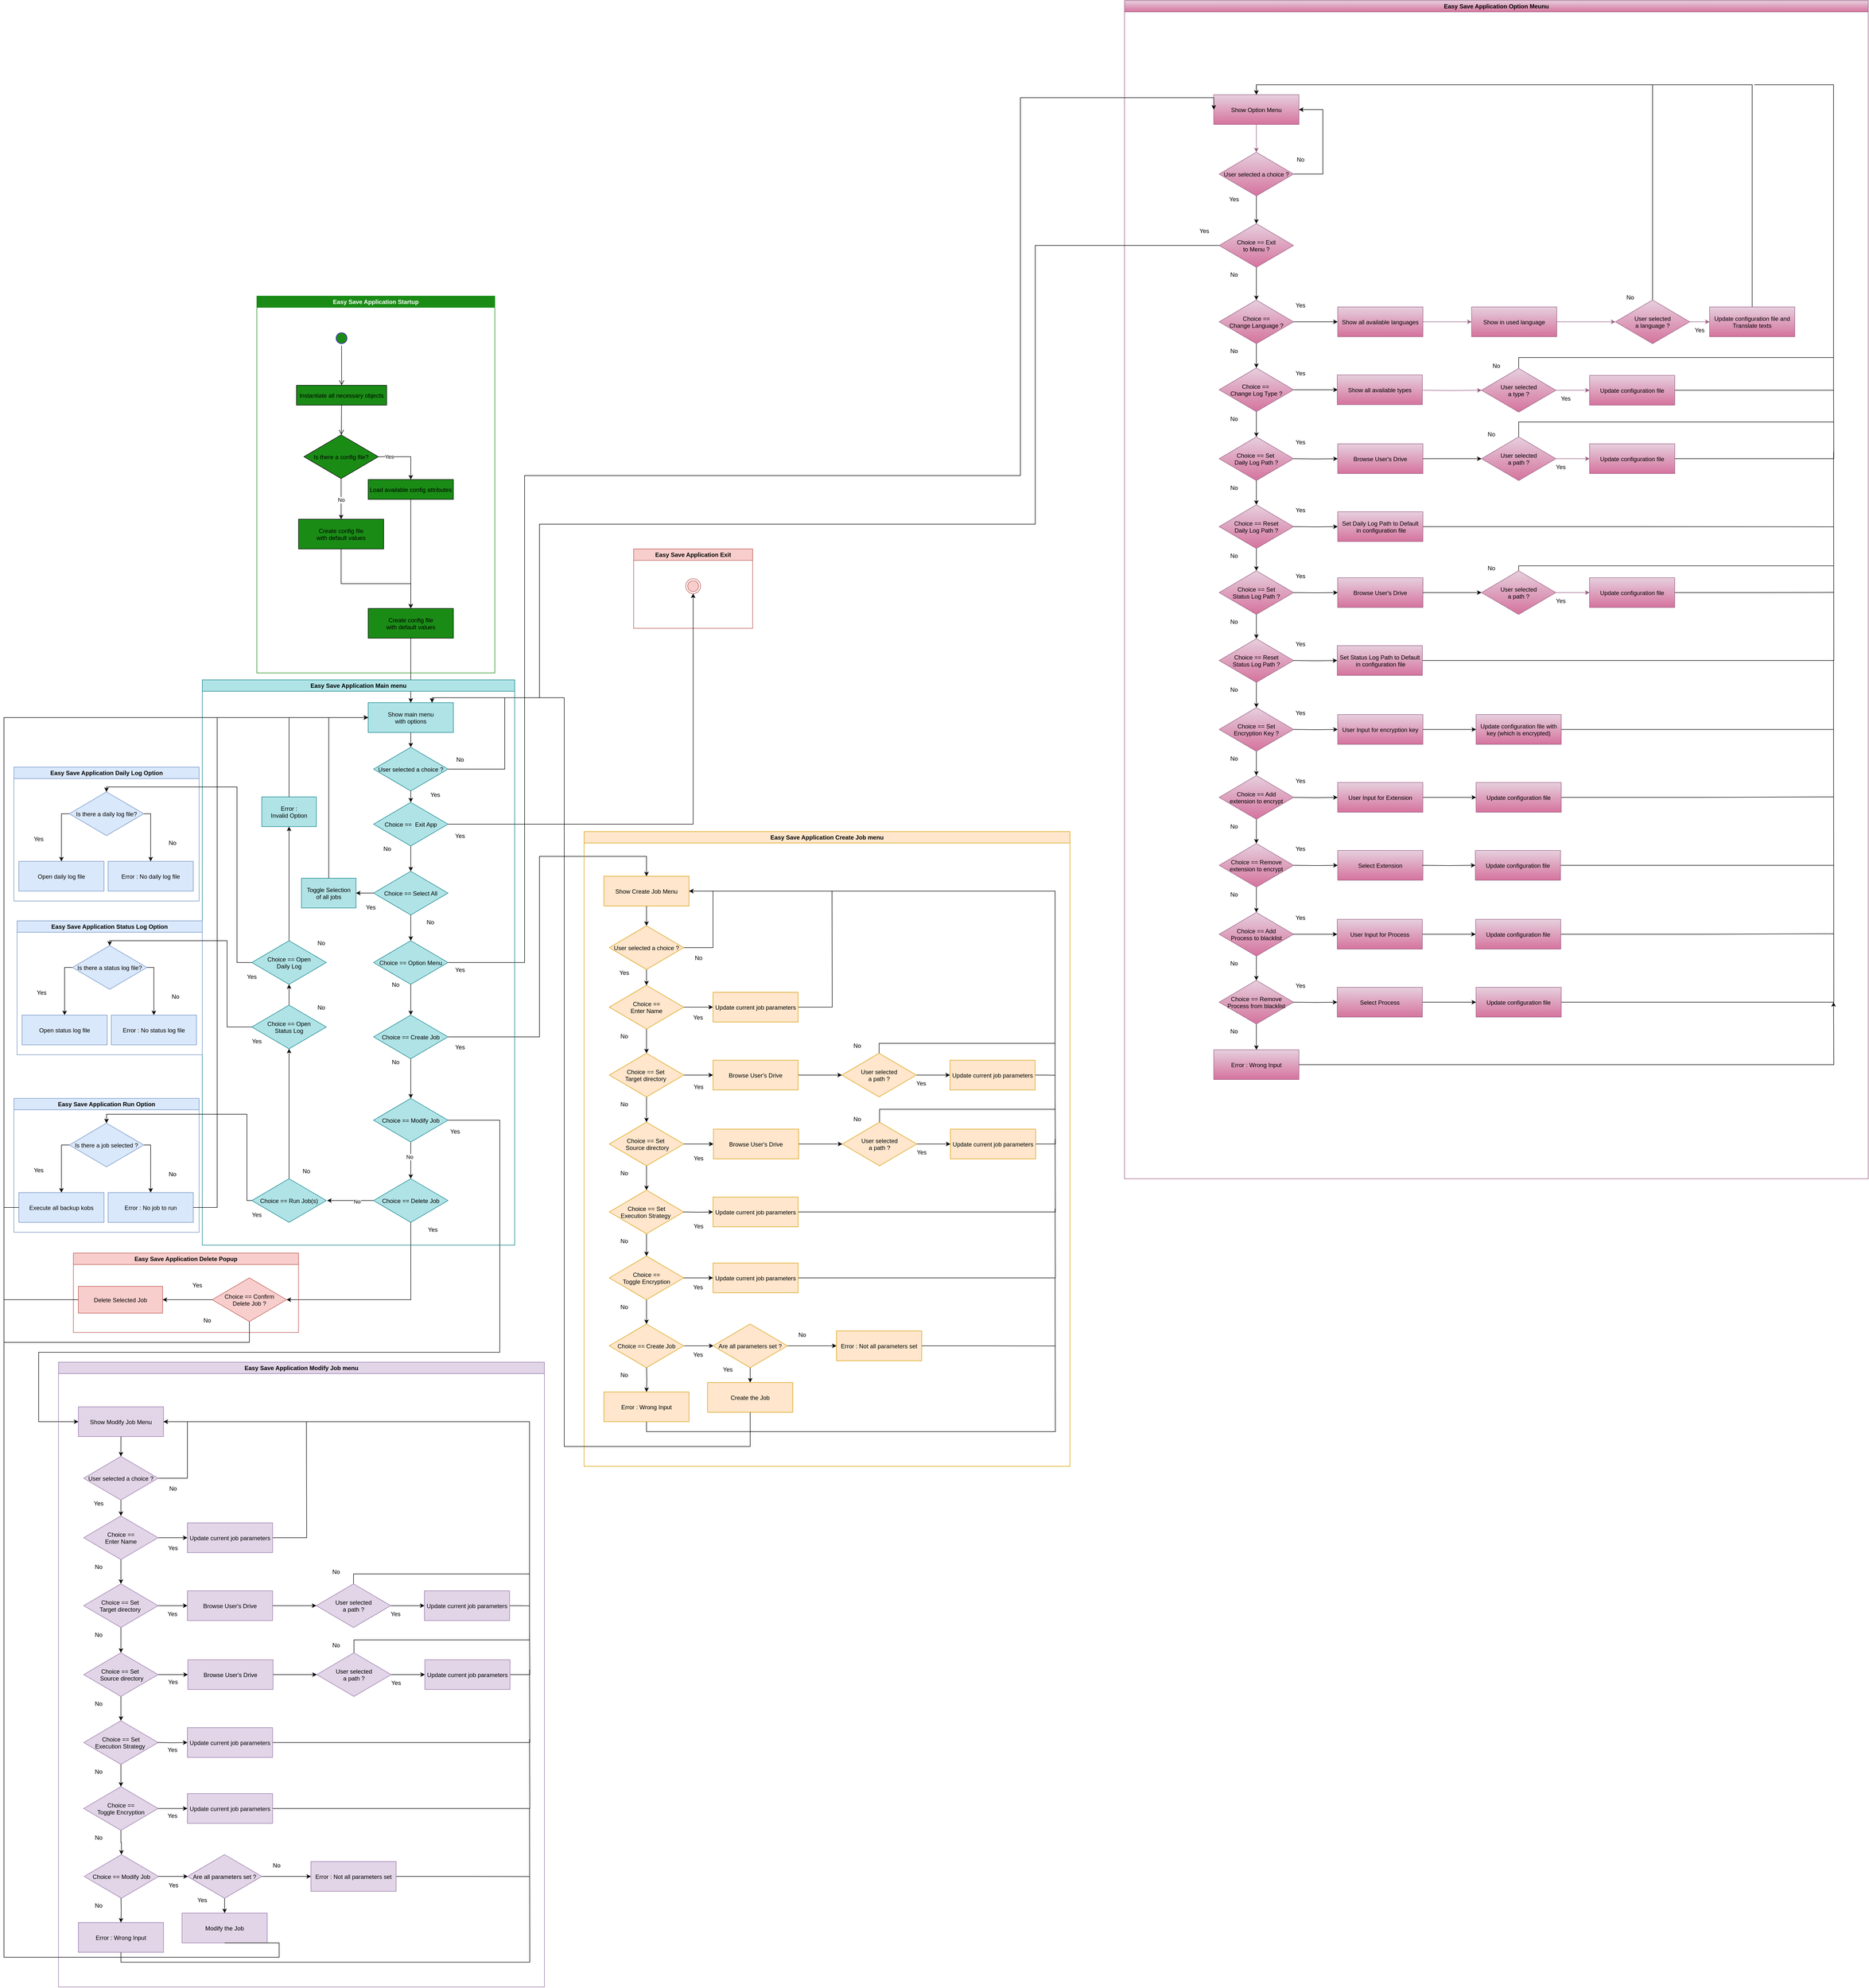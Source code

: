 <mxfile version="27.0.9">
  <diagram name="Page-1" id="X1QWP47nT5EAFTCfbevn">
    <mxGraphModel dx="5822" dy="3661" grid="1" gridSize="10" guides="1" tooltips="1" connect="1" arrows="1" fold="1" page="1" pageScale="1" pageWidth="827" pageHeight="1169" math="0" shadow="0">
      <root>
        <mxCell id="0" />
        <mxCell id="1" parent="0" />
        <mxCell id="zFZnpQMPPgIZC6EG3GRi-1" value="Easy Save Application Option Meunu" style="swimlane;whiteSpace=wrap;fillColor=#e6d0de;strokeColor=#996185;swimlaneLine=1;container=0;gradientColor=#d5739d;" vertex="1" parent="1">
          <mxGeometry x="690" y="-535.99" width="1500" height="2375.99" as="geometry">
            <mxRectangle x="200" y="-610" width="80" height="30" as="alternateBounds" />
          </mxGeometry>
        </mxCell>
        <mxCell id="zFZnpQMPPgIZC6EG3GRi-2" style="edgeStyle=orthogonalEdgeStyle;rounded=0;orthogonalLoop=1;jettySize=auto;html=1;exitX=0.5;exitY=1;exitDx=0;exitDy=0;entryX=0.5;entryY=0;entryDx=0;entryDy=0;strokeColor=#996185;" edge="1" parent="zFZnpQMPPgIZC6EG3GRi-1" source="zFZnpQMPPgIZC6EG3GRi-3" target="zFZnpQMPPgIZC6EG3GRi-6">
          <mxGeometry relative="1" as="geometry" />
        </mxCell>
        <mxCell id="zFZnpQMPPgIZC6EG3GRi-3" value="Show Option Menu" style="fillColor=#e6d0de;strokeColor=#996185;gradientColor=#d5739d;" vertex="1" parent="zFZnpQMPPgIZC6EG3GRi-1">
          <mxGeometry x="180.0" y="189.99" width="171.78" height="60" as="geometry" />
        </mxCell>
        <mxCell id="zFZnpQMPPgIZC6EG3GRi-4" style="edgeStyle=orthogonalEdgeStyle;rounded=0;orthogonalLoop=1;jettySize=auto;html=1;exitX=0.5;exitY=1;exitDx=0;exitDy=0;entryX=0.5;entryY=0;entryDx=0;entryDy=0;" edge="1" parent="zFZnpQMPPgIZC6EG3GRi-1" source="zFZnpQMPPgIZC6EG3GRi-6" target="zFZnpQMPPgIZC6EG3GRi-11">
          <mxGeometry relative="1" as="geometry" />
        </mxCell>
        <mxCell id="zFZnpQMPPgIZC6EG3GRi-5" style="edgeStyle=orthogonalEdgeStyle;rounded=0;orthogonalLoop=1;jettySize=auto;html=1;exitX=1;exitY=0.5;exitDx=0;exitDy=0;entryX=1;entryY=0.5;entryDx=0;entryDy=0;" edge="1" parent="zFZnpQMPPgIZC6EG3GRi-1" source="zFZnpQMPPgIZC6EG3GRi-6" target="zFZnpQMPPgIZC6EG3GRi-3">
          <mxGeometry relative="1" as="geometry">
            <Array as="points">
              <mxPoint x="400" y="350" />
              <mxPoint x="400" y="220" />
            </Array>
          </mxGeometry>
        </mxCell>
        <mxCell id="zFZnpQMPPgIZC6EG3GRi-6" value="User selected a choice ?" style="rhombus;fillColor=#e6d0de;strokeColor=#996185;gradientColor=#d5739d;" vertex="1" parent="zFZnpQMPPgIZC6EG3GRi-1">
          <mxGeometry x="190.89" y="305.99" width="150" height="88" as="geometry" />
        </mxCell>
        <mxCell id="zFZnpQMPPgIZC6EG3GRi-7" value="No" style="text;html=1;align=center;verticalAlign=middle;whiteSpace=wrap;rounded=0;" vertex="1" parent="zFZnpQMPPgIZC6EG3GRi-1">
          <mxGeometry x="325.33" y="305.99" width="60" height="30" as="geometry" />
        </mxCell>
        <mxCell id="zFZnpQMPPgIZC6EG3GRi-8" value="Yes" style="text;html=1;align=center;verticalAlign=middle;whiteSpace=wrap;rounded=0;" vertex="1" parent="zFZnpQMPPgIZC6EG3GRi-1">
          <mxGeometry x="130.89" y="449.99" width="60" height="30" as="geometry" />
        </mxCell>
        <mxCell id="zFZnpQMPPgIZC6EG3GRi-9" style="edgeStyle=orthogonalEdgeStyle;rounded=0;orthogonalLoop=1;jettySize=auto;html=1;exitX=0.5;exitY=1;exitDx=0;exitDy=0;entryX=0.5;entryY=0;entryDx=0;entryDy=0;" edge="1" parent="zFZnpQMPPgIZC6EG3GRi-1" source="zFZnpQMPPgIZC6EG3GRi-11" target="zFZnpQMPPgIZC6EG3GRi-16">
          <mxGeometry relative="1" as="geometry" />
        </mxCell>
        <mxCell id="zFZnpQMPPgIZC6EG3GRi-11" value="Choice == Exit &#xa;to Menu ?" style="rhombus;fillColor=#e6d0de;strokeColor=#996185;gradientColor=#d5739d;" vertex="1" parent="zFZnpQMPPgIZC6EG3GRi-1">
          <mxGeometry x="190.89" y="449.99" width="150" height="88" as="geometry" />
        </mxCell>
        <mxCell id="zFZnpQMPPgIZC6EG3GRi-12" value="Yes" style="text;html=1;align=center;verticalAlign=middle;whiteSpace=wrap;rounded=0;" vertex="1" parent="zFZnpQMPPgIZC6EG3GRi-1">
          <mxGeometry x="190.89" y="385.99" width="60" height="30" as="geometry" />
        </mxCell>
        <mxCell id="zFZnpQMPPgIZC6EG3GRi-13" value="No" style="text;html=1;align=center;verticalAlign=middle;whiteSpace=wrap;rounded=0;" vertex="1" parent="zFZnpQMPPgIZC6EG3GRi-1">
          <mxGeometry x="190.89" y="537.99" width="60" height="30" as="geometry" />
        </mxCell>
        <mxCell id="zFZnpQMPPgIZC6EG3GRi-14" value="Yes" style="text;html=1;align=center;verticalAlign=middle;whiteSpace=wrap;rounded=0;" vertex="1" parent="zFZnpQMPPgIZC6EG3GRi-1">
          <mxGeometry x="325.33" y="599.99" width="60" height="30" as="geometry" />
        </mxCell>
        <mxCell id="zFZnpQMPPgIZC6EG3GRi-15" style="edgeStyle=orthogonalEdgeStyle;rounded=0;orthogonalLoop=1;jettySize=auto;html=1;exitX=0.5;exitY=1;exitDx=0;exitDy=0;" edge="1" parent="zFZnpQMPPgIZC6EG3GRi-1" source="zFZnpQMPPgIZC6EG3GRi-16" target="zFZnpQMPPgIZC6EG3GRi-20">
          <mxGeometry relative="1" as="geometry" />
        </mxCell>
        <mxCell id="zFZnpQMPPgIZC6EG3GRi-16" value="Choice == &#xa;Change Language ?" style="rhombus;fillColor=#e6d0de;strokeColor=#996185;gradientColor=#d5739d;" vertex="1" parent="zFZnpQMPPgIZC6EG3GRi-1">
          <mxGeometry x="190.89" y="603.99" width="150" height="88" as="geometry" />
        </mxCell>
        <mxCell id="zFZnpQMPPgIZC6EG3GRi-17" value="No" style="text;html=1;align=center;verticalAlign=middle;whiteSpace=wrap;rounded=0;" vertex="1" parent="zFZnpQMPPgIZC6EG3GRi-1">
          <mxGeometry x="190.89" y="691.99" width="60" height="30" as="geometry" />
        </mxCell>
        <mxCell id="zFZnpQMPPgIZC6EG3GRi-18" value="Yes" style="text;html=1;align=center;verticalAlign=middle;whiteSpace=wrap;rounded=0;" vertex="1" parent="zFZnpQMPPgIZC6EG3GRi-1">
          <mxGeometry x="325.33" y="736.99" width="60" height="30" as="geometry" />
        </mxCell>
        <mxCell id="zFZnpQMPPgIZC6EG3GRi-19" style="edgeStyle=orthogonalEdgeStyle;rounded=0;orthogonalLoop=1;jettySize=auto;html=1;exitX=0.5;exitY=1;exitDx=0;exitDy=0;entryX=0.5;entryY=0;entryDx=0;entryDy=0;" edge="1" parent="zFZnpQMPPgIZC6EG3GRi-1" source="zFZnpQMPPgIZC6EG3GRi-20" target="zFZnpQMPPgIZC6EG3GRi-24">
          <mxGeometry relative="1" as="geometry" />
        </mxCell>
        <mxCell id="zFZnpQMPPgIZC6EG3GRi-20" value="Choice == &#xa;Change Log Type ?" style="rhombus;fillColor=#e6d0de;strokeColor=#996185;gradientColor=#d5739d;" vertex="1" parent="zFZnpQMPPgIZC6EG3GRi-1">
          <mxGeometry x="190.89" y="740.99" width="150" height="88" as="geometry" />
        </mxCell>
        <mxCell id="zFZnpQMPPgIZC6EG3GRi-21" value="No" style="text;html=1;align=center;verticalAlign=middle;whiteSpace=wrap;rounded=0;" vertex="1" parent="zFZnpQMPPgIZC6EG3GRi-1">
          <mxGeometry x="190.89" y="828.99" width="60" height="30" as="geometry" />
        </mxCell>
        <mxCell id="zFZnpQMPPgIZC6EG3GRi-22" value="Yes" style="text;html=1;align=center;verticalAlign=middle;whiteSpace=wrap;rounded=0;" vertex="1" parent="zFZnpQMPPgIZC6EG3GRi-1">
          <mxGeometry x="325.33" y="875.99" width="60" height="30" as="geometry" />
        </mxCell>
        <mxCell id="zFZnpQMPPgIZC6EG3GRi-23" style="edgeStyle=orthogonalEdgeStyle;rounded=0;orthogonalLoop=1;jettySize=auto;html=1;exitX=0.5;exitY=1;exitDx=0;exitDy=0;" edge="1" parent="zFZnpQMPPgIZC6EG3GRi-1" source="zFZnpQMPPgIZC6EG3GRi-24" target="zFZnpQMPPgIZC6EG3GRi-28">
          <mxGeometry relative="1" as="geometry" />
        </mxCell>
        <mxCell id="zFZnpQMPPgIZC6EG3GRi-24" value="Choice == Set &#xa;Daily Log Path ?" style="rhombus;fillColor=#e6d0de;strokeColor=#996185;gradientColor=#d5739d;" vertex="1" parent="zFZnpQMPPgIZC6EG3GRi-1">
          <mxGeometry x="190.89" y="879.99" width="150" height="88" as="geometry" />
        </mxCell>
        <mxCell id="zFZnpQMPPgIZC6EG3GRi-25" value="No" style="text;html=1;align=center;verticalAlign=middle;whiteSpace=wrap;rounded=0;" vertex="1" parent="zFZnpQMPPgIZC6EG3GRi-1">
          <mxGeometry x="190.89" y="967.99" width="60" height="30" as="geometry" />
        </mxCell>
        <mxCell id="zFZnpQMPPgIZC6EG3GRi-26" value="Yes" style="text;html=1;align=center;verticalAlign=middle;whiteSpace=wrap;rounded=0;" vertex="1" parent="zFZnpQMPPgIZC6EG3GRi-1">
          <mxGeometry x="325.33" y="1012.99" width="60" height="30" as="geometry" />
        </mxCell>
        <mxCell id="zFZnpQMPPgIZC6EG3GRi-27" style="edgeStyle=orthogonalEdgeStyle;rounded=0;orthogonalLoop=1;jettySize=auto;html=1;exitX=0.5;exitY=1;exitDx=0;exitDy=0;entryX=0.5;entryY=0;entryDx=0;entryDy=0;" edge="1" parent="zFZnpQMPPgIZC6EG3GRi-1" source="zFZnpQMPPgIZC6EG3GRi-28" target="zFZnpQMPPgIZC6EG3GRi-32">
          <mxGeometry relative="1" as="geometry" />
        </mxCell>
        <mxCell id="zFZnpQMPPgIZC6EG3GRi-28" value="Choice == Reset &#xa;Daily Log Path ?" style="rhombus;fillColor=#e6d0de;strokeColor=#996185;gradientColor=#d5739d;" vertex="1" parent="zFZnpQMPPgIZC6EG3GRi-1">
          <mxGeometry x="190.89" y="1016.99" width="150" height="88" as="geometry" />
        </mxCell>
        <mxCell id="zFZnpQMPPgIZC6EG3GRi-29" value="No" style="text;html=1;align=center;verticalAlign=middle;whiteSpace=wrap;rounded=0;" vertex="1" parent="zFZnpQMPPgIZC6EG3GRi-1">
          <mxGeometry x="190.89" y="1104.99" width="60" height="30" as="geometry" />
        </mxCell>
        <mxCell id="zFZnpQMPPgIZC6EG3GRi-30" value="Yes" style="text;html=1;align=center;verticalAlign=middle;whiteSpace=wrap;rounded=0;" vertex="1" parent="zFZnpQMPPgIZC6EG3GRi-1">
          <mxGeometry x="325.33" y="1145.99" width="60" height="30" as="geometry" />
        </mxCell>
        <mxCell id="zFZnpQMPPgIZC6EG3GRi-31" style="edgeStyle=orthogonalEdgeStyle;rounded=0;orthogonalLoop=1;jettySize=auto;html=1;exitX=0.5;exitY=1;exitDx=0;exitDy=0;" edge="1" parent="zFZnpQMPPgIZC6EG3GRi-1" source="zFZnpQMPPgIZC6EG3GRi-32" target="zFZnpQMPPgIZC6EG3GRi-36">
          <mxGeometry relative="1" as="geometry" />
        </mxCell>
        <mxCell id="zFZnpQMPPgIZC6EG3GRi-32" value="Choice == Set &#xa;Status Log Path ?" style="rhombus;fillColor=#e6d0de;strokeColor=#996185;gradientColor=#d5739d;" vertex="1" parent="zFZnpQMPPgIZC6EG3GRi-1">
          <mxGeometry x="190.89" y="1149.99" width="150" height="88" as="geometry" />
        </mxCell>
        <mxCell id="zFZnpQMPPgIZC6EG3GRi-33" value="No" style="text;html=1;align=center;verticalAlign=middle;whiteSpace=wrap;rounded=0;" vertex="1" parent="zFZnpQMPPgIZC6EG3GRi-1">
          <mxGeometry x="190.89" y="1237.99" width="60" height="30" as="geometry" />
        </mxCell>
        <mxCell id="zFZnpQMPPgIZC6EG3GRi-34" value="Yes" style="text;html=1;align=center;verticalAlign=middle;whiteSpace=wrap;rounded=0;" vertex="1" parent="zFZnpQMPPgIZC6EG3GRi-1">
          <mxGeometry x="325.33" y="1282.99" width="60" height="30" as="geometry" />
        </mxCell>
        <mxCell id="zFZnpQMPPgIZC6EG3GRi-35" style="edgeStyle=orthogonalEdgeStyle;rounded=0;orthogonalLoop=1;jettySize=auto;html=1;exitX=0.5;exitY=1;exitDx=0;exitDy=0;entryX=0.5;entryY=0;entryDx=0;entryDy=0;" edge="1" parent="zFZnpQMPPgIZC6EG3GRi-1" source="zFZnpQMPPgIZC6EG3GRi-36" target="zFZnpQMPPgIZC6EG3GRi-40">
          <mxGeometry relative="1" as="geometry" />
        </mxCell>
        <mxCell id="zFZnpQMPPgIZC6EG3GRi-36" value="Choice == Reset &#xa;Status Log Path ?" style="rhombus;fillColor=#e6d0de;strokeColor=#996185;gradientColor=#d5739d;" vertex="1" parent="zFZnpQMPPgIZC6EG3GRi-1">
          <mxGeometry x="190.89" y="1286.99" width="150" height="88" as="geometry" />
        </mxCell>
        <mxCell id="zFZnpQMPPgIZC6EG3GRi-37" value="No" style="text;html=1;align=center;verticalAlign=middle;whiteSpace=wrap;rounded=0;" vertex="1" parent="zFZnpQMPPgIZC6EG3GRi-1">
          <mxGeometry x="190.89" y="1374.99" width="60" height="30" as="geometry" />
        </mxCell>
        <mxCell id="zFZnpQMPPgIZC6EG3GRi-38" value="Yes" style="text;html=1;align=center;verticalAlign=middle;whiteSpace=wrap;rounded=0;" vertex="1" parent="zFZnpQMPPgIZC6EG3GRi-1">
          <mxGeometry x="325.33" y="1421.99" width="60" height="30" as="geometry" />
        </mxCell>
        <mxCell id="zFZnpQMPPgIZC6EG3GRi-39" style="edgeStyle=orthogonalEdgeStyle;rounded=0;orthogonalLoop=1;jettySize=auto;html=1;exitX=0.5;exitY=1;exitDx=0;exitDy=0;" edge="1" parent="zFZnpQMPPgIZC6EG3GRi-1" source="zFZnpQMPPgIZC6EG3GRi-40" target="zFZnpQMPPgIZC6EG3GRi-44">
          <mxGeometry relative="1" as="geometry" />
        </mxCell>
        <mxCell id="zFZnpQMPPgIZC6EG3GRi-40" value="Choice == Set&#xa;Encryption Key ?" style="rhombus;fillColor=#e6d0de;strokeColor=#996185;gradientColor=#d5739d;" vertex="1" parent="zFZnpQMPPgIZC6EG3GRi-1">
          <mxGeometry x="190.89" y="1425.99" width="150" height="88" as="geometry" />
        </mxCell>
        <mxCell id="zFZnpQMPPgIZC6EG3GRi-41" value="No" style="text;html=1;align=center;verticalAlign=middle;whiteSpace=wrap;rounded=0;" vertex="1" parent="zFZnpQMPPgIZC6EG3GRi-1">
          <mxGeometry x="190.89" y="1513.99" width="60" height="30" as="geometry" />
        </mxCell>
        <mxCell id="zFZnpQMPPgIZC6EG3GRi-42" value="Yes" style="text;html=1;align=center;verticalAlign=middle;whiteSpace=wrap;rounded=0;" vertex="1" parent="zFZnpQMPPgIZC6EG3GRi-1">
          <mxGeometry x="325.33" y="1558.99" width="60" height="30" as="geometry" />
        </mxCell>
        <mxCell id="zFZnpQMPPgIZC6EG3GRi-43" style="edgeStyle=orthogonalEdgeStyle;rounded=0;orthogonalLoop=1;jettySize=auto;html=1;exitX=0.5;exitY=1;exitDx=0;exitDy=0;entryX=0.5;entryY=0;entryDx=0;entryDy=0;" edge="1" parent="zFZnpQMPPgIZC6EG3GRi-1" source="zFZnpQMPPgIZC6EG3GRi-44" target="zFZnpQMPPgIZC6EG3GRi-48">
          <mxGeometry relative="1" as="geometry" />
        </mxCell>
        <mxCell id="zFZnpQMPPgIZC6EG3GRi-44" value="Choice == Add &#xa;extension to encrypt" style="rhombus;fillColor=#e6d0de;strokeColor=#996185;gradientColor=#d5739d;" vertex="1" parent="zFZnpQMPPgIZC6EG3GRi-1">
          <mxGeometry x="190.89" y="1562.99" width="150" height="88" as="geometry" />
        </mxCell>
        <mxCell id="zFZnpQMPPgIZC6EG3GRi-45" value="No" style="text;html=1;align=center;verticalAlign=middle;whiteSpace=wrap;rounded=0;" vertex="1" parent="zFZnpQMPPgIZC6EG3GRi-1">
          <mxGeometry x="190.89" y="1650.99" width="60" height="30" as="geometry" />
        </mxCell>
        <mxCell id="zFZnpQMPPgIZC6EG3GRi-46" value="Yes" style="text;html=1;align=center;verticalAlign=middle;whiteSpace=wrap;rounded=0;" vertex="1" parent="zFZnpQMPPgIZC6EG3GRi-1">
          <mxGeometry x="325.33" y="1695.99" width="60" height="30" as="geometry" />
        </mxCell>
        <mxCell id="zFZnpQMPPgIZC6EG3GRi-47" style="edgeStyle=orthogonalEdgeStyle;rounded=0;orthogonalLoop=1;jettySize=auto;html=1;exitX=0.5;exitY=1;exitDx=0;exitDy=0;entryX=0.5;entryY=0;entryDx=0;entryDy=0;" edge="1" parent="zFZnpQMPPgIZC6EG3GRi-1" source="zFZnpQMPPgIZC6EG3GRi-48" target="zFZnpQMPPgIZC6EG3GRi-52">
          <mxGeometry relative="1" as="geometry" />
        </mxCell>
        <mxCell id="zFZnpQMPPgIZC6EG3GRi-48" value="Choice == Remove&#xa;extension to encrypt" style="rhombus;fillColor=#e6d0de;strokeColor=#996185;gradientColor=#d5739d;" vertex="1" parent="zFZnpQMPPgIZC6EG3GRi-1">
          <mxGeometry x="190.89" y="1699.99" width="150" height="88" as="geometry" />
        </mxCell>
        <mxCell id="zFZnpQMPPgIZC6EG3GRi-49" value="No" style="text;html=1;align=center;verticalAlign=middle;whiteSpace=wrap;rounded=0;" vertex="1" parent="zFZnpQMPPgIZC6EG3GRi-1">
          <mxGeometry x="190.89" y="1787.99" width="60" height="30" as="geometry" />
        </mxCell>
        <mxCell id="zFZnpQMPPgIZC6EG3GRi-50" value="Yes" style="text;html=1;align=center;verticalAlign=middle;whiteSpace=wrap;rounded=0;" vertex="1" parent="zFZnpQMPPgIZC6EG3GRi-1">
          <mxGeometry x="325.33" y="1834.99" width="60" height="30" as="geometry" />
        </mxCell>
        <mxCell id="zFZnpQMPPgIZC6EG3GRi-51" style="edgeStyle=orthogonalEdgeStyle;rounded=0;orthogonalLoop=1;jettySize=auto;html=1;exitX=0.5;exitY=1;exitDx=0;exitDy=0;" edge="1" parent="zFZnpQMPPgIZC6EG3GRi-1" source="zFZnpQMPPgIZC6EG3GRi-52" target="zFZnpQMPPgIZC6EG3GRi-56">
          <mxGeometry relative="1" as="geometry" />
        </mxCell>
        <mxCell id="zFZnpQMPPgIZC6EG3GRi-52" value="Choice == Add&#xa;Process to blacklist" style="rhombus;fillColor=#e6d0de;strokeColor=#996185;gradientColor=#d5739d;" vertex="1" parent="zFZnpQMPPgIZC6EG3GRi-1">
          <mxGeometry x="190.89" y="1838.99" width="150" height="88" as="geometry" />
        </mxCell>
        <mxCell id="zFZnpQMPPgIZC6EG3GRi-53" value="No" style="text;html=1;align=center;verticalAlign=middle;whiteSpace=wrap;rounded=0;" vertex="1" parent="zFZnpQMPPgIZC6EG3GRi-1">
          <mxGeometry x="190.89" y="1926.99" width="60" height="30" as="geometry" />
        </mxCell>
        <mxCell id="zFZnpQMPPgIZC6EG3GRi-54" value="Yes" style="text;html=1;align=center;verticalAlign=middle;whiteSpace=wrap;rounded=0;" vertex="1" parent="zFZnpQMPPgIZC6EG3GRi-1">
          <mxGeometry x="325.33" y="1971.99" width="60" height="30" as="geometry" />
        </mxCell>
        <mxCell id="zFZnpQMPPgIZC6EG3GRi-55" style="edgeStyle=orthogonalEdgeStyle;rounded=0;orthogonalLoop=1;jettySize=auto;html=1;exitX=0.5;exitY=1;exitDx=0;exitDy=0;entryX=0.5;entryY=0;entryDx=0;entryDy=0;" edge="1" parent="zFZnpQMPPgIZC6EG3GRi-1" source="zFZnpQMPPgIZC6EG3GRi-56" target="zFZnpQMPPgIZC6EG3GRi-59">
          <mxGeometry relative="1" as="geometry">
            <mxPoint x="266" y="2135.99" as="targetPoint" />
          </mxGeometry>
        </mxCell>
        <mxCell id="zFZnpQMPPgIZC6EG3GRi-56" value="Choice == Remove&#xa;Process from blacklist" style="rhombus;fillColor=#e6d0de;strokeColor=#996185;gradientColor=#d5739d;" vertex="1" parent="zFZnpQMPPgIZC6EG3GRi-1">
          <mxGeometry x="190.89" y="1975.99" width="150" height="88" as="geometry" />
        </mxCell>
        <mxCell id="zFZnpQMPPgIZC6EG3GRi-57" value="No" style="text;html=1;align=center;verticalAlign=middle;whiteSpace=wrap;rounded=0;" vertex="1" parent="zFZnpQMPPgIZC6EG3GRi-1">
          <mxGeometry x="190.89" y="2063.99" width="60" height="30" as="geometry" />
        </mxCell>
        <mxCell id="zFZnpQMPPgIZC6EG3GRi-58" style="edgeStyle=orthogonalEdgeStyle;rounded=0;orthogonalLoop=1;jettySize=auto;html=1;exitX=1;exitY=0.5;exitDx=0;exitDy=0;" edge="1" parent="zFZnpQMPPgIZC6EG3GRi-1" source="zFZnpQMPPgIZC6EG3GRi-59">
          <mxGeometry relative="1" as="geometry">
            <mxPoint x="1430" y="2020" as="targetPoint" />
          </mxGeometry>
        </mxCell>
        <mxCell id="zFZnpQMPPgIZC6EG3GRi-59" value="Error : Wrong Input" style="fillColor=#e6d0de;strokeColor=#996185;gradientColor=#d5739d;" vertex="1" parent="zFZnpQMPPgIZC6EG3GRi-1">
          <mxGeometry x="180" y="2115.99" width="171.78" height="60" as="geometry" />
        </mxCell>
        <mxCell id="zFZnpQMPPgIZC6EG3GRi-60" style="edgeStyle=orthogonalEdgeStyle;rounded=0;orthogonalLoop=1;jettySize=auto;html=1;exitX=1;exitY=0.5;exitDx=0;exitDy=0;entryX=0;entryY=0.5;entryDx=0;entryDy=0;" edge="1" parent="zFZnpQMPPgIZC6EG3GRi-1">
          <mxGeometry relative="1" as="geometry">
            <mxPoint x="340.89" y="648" as="sourcePoint" />
            <mxPoint x="429.89" y="647.99" as="targetPoint" />
          </mxGeometry>
        </mxCell>
        <mxCell id="zFZnpQMPPgIZC6EG3GRi-61" style="edgeStyle=orthogonalEdgeStyle;rounded=0;orthogonalLoop=1;jettySize=auto;html=1;exitX=1;exitY=0.5;exitDx=0;exitDy=0;entryX=0;entryY=0.5;entryDx=0;entryDy=0;" edge="1" parent="zFZnpQMPPgIZC6EG3GRi-1">
          <mxGeometry relative="1" as="geometry">
            <mxPoint x="341" y="785" as="sourcePoint" />
            <mxPoint x="430" y="784.99" as="targetPoint" />
          </mxGeometry>
        </mxCell>
        <mxCell id="zFZnpQMPPgIZC6EG3GRi-62" style="edgeStyle=orthogonalEdgeStyle;rounded=0;orthogonalLoop=1;jettySize=auto;html=1;exitX=1;exitY=0.5;exitDx=0;exitDy=0;entryX=0;entryY=0.5;entryDx=0;entryDy=0;" edge="1" parent="zFZnpQMPPgIZC6EG3GRi-1" target="zFZnpQMPPgIZC6EG3GRi-64">
          <mxGeometry relative="1" as="geometry">
            <mxPoint x="341" y="924" as="sourcePoint" />
          </mxGeometry>
        </mxCell>
        <mxCell id="zFZnpQMPPgIZC6EG3GRi-63" style="edgeStyle=orthogonalEdgeStyle;rounded=0;orthogonalLoop=1;jettySize=auto;html=1;exitX=1;exitY=0.5;exitDx=0;exitDy=0;entryX=0;entryY=0.5;entryDx=0;entryDy=0;" edge="1" parent="zFZnpQMPPgIZC6EG3GRi-1" source="zFZnpQMPPgIZC6EG3GRi-64" target="zFZnpQMPPgIZC6EG3GRi-107">
          <mxGeometry relative="1" as="geometry" />
        </mxCell>
        <mxCell id="zFZnpQMPPgIZC6EG3GRi-64" value="Browse User&#39;s Drive" style="fillColor=#e6d0de;strokeColor=#996185;gradientColor=#d5739d;" vertex="1" parent="zFZnpQMPPgIZC6EG3GRi-1">
          <mxGeometry x="430" y="893.99" width="171.78" height="60" as="geometry" />
        </mxCell>
        <mxCell id="zFZnpQMPPgIZC6EG3GRi-65" style="edgeStyle=orthogonalEdgeStyle;rounded=0;orthogonalLoop=1;jettySize=auto;html=1;exitX=1;exitY=0.5;exitDx=0;exitDy=0;entryX=0;entryY=0.5;entryDx=0;entryDy=0;" edge="1" parent="zFZnpQMPPgIZC6EG3GRi-1" target="zFZnpQMPPgIZC6EG3GRi-67">
          <mxGeometry relative="1" as="geometry">
            <mxPoint x="340.89" y="1061" as="sourcePoint" />
          </mxGeometry>
        </mxCell>
        <mxCell id="zFZnpQMPPgIZC6EG3GRi-66" style="edgeStyle=orthogonalEdgeStyle;rounded=0;orthogonalLoop=1;jettySize=auto;html=1;exitX=1;exitY=0.5;exitDx=0;exitDy=0;endArrow=none;startFill=0;" edge="1" parent="zFZnpQMPPgIZC6EG3GRi-1" source="zFZnpQMPPgIZC6EG3GRi-67">
          <mxGeometry relative="1" as="geometry">
            <mxPoint x="1430" y="1061.368" as="targetPoint" />
          </mxGeometry>
        </mxCell>
        <mxCell id="zFZnpQMPPgIZC6EG3GRi-67" value="Set Daily Log Path to Default&#xa; in configuration file" style="fillColor=#e6d0de;strokeColor=#996185;gradientColor=#d5739d;" vertex="1" parent="zFZnpQMPPgIZC6EG3GRi-1">
          <mxGeometry x="430.0" y="1030.99" width="171.78" height="60" as="geometry" />
        </mxCell>
        <mxCell id="zFZnpQMPPgIZC6EG3GRi-68" style="edgeStyle=orthogonalEdgeStyle;rounded=0;orthogonalLoop=1;jettySize=auto;html=1;exitX=1;exitY=0.5;exitDx=0;exitDy=0;entryX=0;entryY=0.5;entryDx=0;entryDy=0;" edge="1" parent="zFZnpQMPPgIZC6EG3GRi-1" target="zFZnpQMPPgIZC6EG3GRi-69">
          <mxGeometry relative="1" as="geometry">
            <mxPoint x="341" y="1194" as="sourcePoint" />
          </mxGeometry>
        </mxCell>
        <mxCell id="zFZnpQMPPgIZC6EG3GRi-69" value="Sample Text" style="fillColor=#e6d0de;strokeColor=#996185;gradientColor=#d5739d;" vertex="1" parent="zFZnpQMPPgIZC6EG3GRi-1">
          <mxGeometry x="430" y="1163.99" width="171.78" height="60" as="geometry" />
        </mxCell>
        <mxCell id="zFZnpQMPPgIZC6EG3GRi-70" style="edgeStyle=orthogonalEdgeStyle;rounded=0;orthogonalLoop=1;jettySize=auto;html=1;exitX=1;exitY=0.5;exitDx=0;exitDy=0;entryX=0;entryY=0.5;entryDx=0;entryDy=0;" edge="1" parent="zFZnpQMPPgIZC6EG3GRi-1" target="zFZnpQMPPgIZC6EG3GRi-72">
          <mxGeometry relative="1" as="geometry">
            <mxPoint x="340.0" y="1331" as="sourcePoint" />
          </mxGeometry>
        </mxCell>
        <mxCell id="zFZnpQMPPgIZC6EG3GRi-71" style="edgeStyle=orthogonalEdgeStyle;rounded=0;orthogonalLoop=1;jettySize=auto;html=1;exitX=1;exitY=0.5;exitDx=0;exitDy=0;endArrow=none;startFill=0;" edge="1" parent="zFZnpQMPPgIZC6EG3GRi-1" source="zFZnpQMPPgIZC6EG3GRi-72">
          <mxGeometry relative="1" as="geometry">
            <mxPoint x="1430" y="910" as="targetPoint" />
          </mxGeometry>
        </mxCell>
        <mxCell id="zFZnpQMPPgIZC6EG3GRi-72" value="Set Status Log Path to Default&#xa; in configuration file" style="fillColor=#e6d0de;strokeColor=#996185;gradientColor=#d5739d;" vertex="1" parent="zFZnpQMPPgIZC6EG3GRi-1">
          <mxGeometry x="429.0" y="1300.99" width="171.78" height="60" as="geometry" />
        </mxCell>
        <mxCell id="zFZnpQMPPgIZC6EG3GRi-73" style="edgeStyle=orthogonalEdgeStyle;rounded=0;orthogonalLoop=1;jettySize=auto;html=1;exitX=1;exitY=0.5;exitDx=0;exitDy=0;entryX=0;entryY=0.5;entryDx=0;entryDy=0;" edge="1" parent="zFZnpQMPPgIZC6EG3GRi-1" target="zFZnpQMPPgIZC6EG3GRi-75">
          <mxGeometry relative="1" as="geometry">
            <mxPoint x="341.0" y="1470" as="sourcePoint" />
          </mxGeometry>
        </mxCell>
        <mxCell id="zFZnpQMPPgIZC6EG3GRi-74" style="edgeStyle=orthogonalEdgeStyle;rounded=0;orthogonalLoop=1;jettySize=auto;html=1;exitX=1;exitY=0.5;exitDx=0;exitDy=0;entryX=0;entryY=0.5;entryDx=0;entryDy=0;" edge="1" parent="zFZnpQMPPgIZC6EG3GRi-1" source="zFZnpQMPPgIZC6EG3GRi-75" target="zFZnpQMPPgIZC6EG3GRi-122">
          <mxGeometry relative="1" as="geometry" />
        </mxCell>
        <mxCell id="zFZnpQMPPgIZC6EG3GRi-75" value="User Input for encryption key" style="fillColor=#e6d0de;strokeColor=#996185;gradientColor=#d5739d;" vertex="1" parent="zFZnpQMPPgIZC6EG3GRi-1">
          <mxGeometry x="430.0" y="1439.99" width="171.78" height="60" as="geometry" />
        </mxCell>
        <mxCell id="zFZnpQMPPgIZC6EG3GRi-76" style="edgeStyle=orthogonalEdgeStyle;rounded=0;orthogonalLoop=1;jettySize=auto;html=1;exitX=1;exitY=0.5;exitDx=0;exitDy=0;entryX=0;entryY=0.5;entryDx=0;entryDy=0;" edge="1" parent="zFZnpQMPPgIZC6EG3GRi-1" target="zFZnpQMPPgIZC6EG3GRi-78">
          <mxGeometry relative="1" as="geometry">
            <mxPoint x="340.89" y="1607" as="sourcePoint" />
          </mxGeometry>
        </mxCell>
        <mxCell id="zFZnpQMPPgIZC6EG3GRi-77" style="edgeStyle=orthogonalEdgeStyle;rounded=0;orthogonalLoop=1;jettySize=auto;html=1;exitX=1;exitY=0.5;exitDx=0;exitDy=0;entryX=0;entryY=0.5;entryDx=0;entryDy=0;" edge="1" parent="zFZnpQMPPgIZC6EG3GRi-1" source="zFZnpQMPPgIZC6EG3GRi-78" target="zFZnpQMPPgIZC6EG3GRi-124">
          <mxGeometry relative="1" as="geometry" />
        </mxCell>
        <mxCell id="zFZnpQMPPgIZC6EG3GRi-78" value="User Input for Extension" style="fillColor=#e6d0de;strokeColor=#996185;gradientColor=#d5739d;" vertex="1" parent="zFZnpQMPPgIZC6EG3GRi-1">
          <mxGeometry x="429.89" y="1576.99" width="171.78" height="60" as="geometry" />
        </mxCell>
        <mxCell id="zFZnpQMPPgIZC6EG3GRi-79" style="edgeStyle=orthogonalEdgeStyle;rounded=0;orthogonalLoop=1;jettySize=auto;html=1;exitX=1;exitY=0.5;exitDx=0;exitDy=0;entryX=0;entryY=0.5;entryDx=0;entryDy=0;" edge="1" parent="zFZnpQMPPgIZC6EG3GRi-1" target="zFZnpQMPPgIZC6EG3GRi-80">
          <mxGeometry relative="1" as="geometry">
            <mxPoint x="341.0" y="1744.0" as="sourcePoint" />
          </mxGeometry>
        </mxCell>
        <mxCell id="zFZnpQMPPgIZC6EG3GRi-80" value="Select Extension" style="fillColor=#e6d0de;strokeColor=#996185;gradientColor=#d5739d;" vertex="1" parent="zFZnpQMPPgIZC6EG3GRi-1">
          <mxGeometry x="430.0" y="1713.99" width="171.78" height="60" as="geometry" />
        </mxCell>
        <mxCell id="zFZnpQMPPgIZC6EG3GRi-81" style="edgeStyle=orthogonalEdgeStyle;rounded=0;orthogonalLoop=1;jettySize=auto;html=1;exitX=1;exitY=0.5;exitDx=0;exitDy=0;entryX=0;entryY=0.5;entryDx=0;entryDy=0;" edge="1" parent="zFZnpQMPPgIZC6EG3GRi-1">
          <mxGeometry relative="1" as="geometry">
            <mxPoint x="340.0" y="1883.0" as="sourcePoint" />
            <mxPoint x="429" y="1882.99" as="targetPoint" />
          </mxGeometry>
        </mxCell>
        <mxCell id="zFZnpQMPPgIZC6EG3GRi-82" style="edgeStyle=orthogonalEdgeStyle;rounded=0;orthogonalLoop=1;jettySize=auto;html=1;exitX=1;exitY=0.5;exitDx=0;exitDy=0;entryX=0;entryY=0.5;entryDx=0;entryDy=0;" edge="1" parent="zFZnpQMPPgIZC6EG3GRi-1" target="zFZnpQMPPgIZC6EG3GRi-84">
          <mxGeometry relative="1" as="geometry">
            <mxPoint x="340.0" y="2020.0" as="sourcePoint" />
          </mxGeometry>
        </mxCell>
        <mxCell id="zFZnpQMPPgIZC6EG3GRi-83" style="edgeStyle=orthogonalEdgeStyle;rounded=0;orthogonalLoop=1;jettySize=auto;html=1;exitX=1;exitY=0.5;exitDx=0;exitDy=0;entryX=0;entryY=0.5;entryDx=0;entryDy=0;" edge="1" parent="zFZnpQMPPgIZC6EG3GRi-1" source="zFZnpQMPPgIZC6EG3GRi-84" target="zFZnpQMPPgIZC6EG3GRi-133">
          <mxGeometry relative="1" as="geometry" />
        </mxCell>
        <mxCell id="zFZnpQMPPgIZC6EG3GRi-84" value="Select Process" style="fillColor=#e6d0de;strokeColor=#996185;gradientColor=#d5739d;" vertex="1" parent="zFZnpQMPPgIZC6EG3GRi-1">
          <mxGeometry x="429.0" y="1989.99" width="171.78" height="60" as="geometry" />
        </mxCell>
        <mxCell id="zFZnpQMPPgIZC6EG3GRi-85" style="edgeStyle=orthogonalEdgeStyle;rounded=0;orthogonalLoop=1;jettySize=auto;html=1;entryX=0;entryY=0.5;entryDx=0;entryDy=0;fillColor=#e6d0de;gradientColor=#d5739d;strokeColor=#996185;" edge="1" parent="zFZnpQMPPgIZC6EG3GRi-1" source="zFZnpQMPPgIZC6EG3GRi-86" target="zFZnpQMPPgIZC6EG3GRi-88">
          <mxGeometry relative="1" as="geometry" />
        </mxCell>
        <mxCell id="zFZnpQMPPgIZC6EG3GRi-86" value="Show all available languages" style="fillColor=#e6d0de;strokeColor=#996185;gradientColor=#d5739d;" vertex="1" parent="zFZnpQMPPgIZC6EG3GRi-1">
          <mxGeometry x="430" y="617.99" width="171.78" height="60" as="geometry" />
        </mxCell>
        <mxCell id="zFZnpQMPPgIZC6EG3GRi-87" style="edgeStyle=orthogonalEdgeStyle;rounded=0;orthogonalLoop=1;jettySize=auto;html=1;entryX=0;entryY=0.5;entryDx=0;entryDy=0;fillColor=#e6d0de;gradientColor=#d5739d;strokeColor=#996185;" edge="1" parent="zFZnpQMPPgIZC6EG3GRi-1" source="zFZnpQMPPgIZC6EG3GRi-88" target="zFZnpQMPPgIZC6EG3GRi-91">
          <mxGeometry relative="1" as="geometry" />
        </mxCell>
        <mxCell id="zFZnpQMPPgIZC6EG3GRi-88" value="Show in used language" style="fillColor=#e6d0de;strokeColor=#996185;gradientColor=#d5739d;" vertex="1" parent="zFZnpQMPPgIZC6EG3GRi-1">
          <mxGeometry x="700" y="617.99" width="171.78" height="60" as="geometry" />
        </mxCell>
        <mxCell id="zFZnpQMPPgIZC6EG3GRi-89" style="edgeStyle=orthogonalEdgeStyle;rounded=0;orthogonalLoop=1;jettySize=auto;html=1;entryX=0;entryY=0.5;entryDx=0;entryDy=0;fillColor=#e6d0de;gradientColor=#d5739d;strokeColor=#996185;" edge="1" parent="zFZnpQMPPgIZC6EG3GRi-1" source="zFZnpQMPPgIZC6EG3GRi-91" target="zFZnpQMPPgIZC6EG3GRi-93">
          <mxGeometry relative="1" as="geometry">
            <mxPoint x="1065" y="793.99" as="targetPoint" />
          </mxGeometry>
        </mxCell>
        <mxCell id="zFZnpQMPPgIZC6EG3GRi-90" style="edgeStyle=orthogonalEdgeStyle;rounded=0;orthogonalLoop=1;jettySize=auto;html=1;exitX=0.5;exitY=0;exitDx=0;exitDy=0;entryX=0.5;entryY=0;entryDx=0;entryDy=0;" edge="1" parent="zFZnpQMPPgIZC6EG3GRi-1" source="zFZnpQMPPgIZC6EG3GRi-91" target="zFZnpQMPPgIZC6EG3GRi-3">
          <mxGeometry relative="1" as="geometry" />
        </mxCell>
        <mxCell id="zFZnpQMPPgIZC6EG3GRi-91" value="User selected &#xa;a language ?" style="rhombus;fillColor=#e6d0de;strokeColor=#996185;gradientColor=#d5739d;" vertex="1" parent="zFZnpQMPPgIZC6EG3GRi-1">
          <mxGeometry x="990" y="603.99" width="150" height="88" as="geometry" />
        </mxCell>
        <mxCell id="zFZnpQMPPgIZC6EG3GRi-92" style="edgeStyle=orthogonalEdgeStyle;rounded=0;orthogonalLoop=1;jettySize=auto;html=1;exitX=0.5;exitY=0;exitDx=0;exitDy=0;entryX=0.5;entryY=0;entryDx=0;entryDy=0;" edge="1" parent="zFZnpQMPPgIZC6EG3GRi-1" source="zFZnpQMPPgIZC6EG3GRi-93" target="zFZnpQMPPgIZC6EG3GRi-3">
          <mxGeometry relative="1" as="geometry" />
        </mxCell>
        <mxCell id="zFZnpQMPPgIZC6EG3GRi-93" value="Update configuration file and &#xa;Translate texts" style="fillColor=#e6d0de;strokeColor=#996185;gradientColor=#d5739d;" vertex="1" parent="zFZnpQMPPgIZC6EG3GRi-1">
          <mxGeometry x="1180.0" y="617.99" width="171.78" height="60" as="geometry" />
        </mxCell>
        <mxCell id="zFZnpQMPPgIZC6EG3GRi-94" value="No" style="text;html=1;align=center;verticalAlign=middle;whiteSpace=wrap;rounded=0;" vertex="1" parent="zFZnpQMPPgIZC6EG3GRi-1">
          <mxGeometry x="990" y="583.99" width="60" height="30" as="geometry" />
        </mxCell>
        <mxCell id="zFZnpQMPPgIZC6EG3GRi-95" value="Yes" style="text;html=1;align=center;verticalAlign=middle;whiteSpace=wrap;rounded=0;" vertex="1" parent="zFZnpQMPPgIZC6EG3GRi-1">
          <mxGeometry x="1130" y="650" width="60" height="30" as="geometry" />
        </mxCell>
        <mxCell id="zFZnpQMPPgIZC6EG3GRi-96" value="Show all available types" style="fillColor=#e6d0de;strokeColor=#996185;gradientColor=#d5739d;" vertex="1" parent="zFZnpQMPPgIZC6EG3GRi-1">
          <mxGeometry x="429" y="754.99" width="171.78" height="60" as="geometry" />
        </mxCell>
        <mxCell id="zFZnpQMPPgIZC6EG3GRi-97" style="edgeStyle=orthogonalEdgeStyle;rounded=0;orthogonalLoop=1;jettySize=auto;html=1;entryX=0;entryY=0.5;entryDx=0;entryDy=0;fillColor=#e6d0de;gradientColor=#d5739d;strokeColor=#996185;" edge="1" parent="zFZnpQMPPgIZC6EG3GRi-1" target="zFZnpQMPPgIZC6EG3GRi-100">
          <mxGeometry relative="1" as="geometry">
            <mxPoint x="601.78" y="785.99" as="sourcePoint" />
          </mxGeometry>
        </mxCell>
        <mxCell id="zFZnpQMPPgIZC6EG3GRi-98" style="edgeStyle=orthogonalEdgeStyle;rounded=0;orthogonalLoop=1;jettySize=auto;html=1;entryX=0;entryY=0.5;entryDx=0;entryDy=0;fillColor=#e6d0de;gradientColor=#d5739d;strokeColor=#996185;" edge="1" parent="zFZnpQMPPgIZC6EG3GRi-1" source="zFZnpQMPPgIZC6EG3GRi-100" target="zFZnpQMPPgIZC6EG3GRi-102">
          <mxGeometry relative="1" as="geometry">
            <mxPoint x="795" y="931.99" as="targetPoint" />
          </mxGeometry>
        </mxCell>
        <mxCell id="zFZnpQMPPgIZC6EG3GRi-99" style="edgeStyle=orthogonalEdgeStyle;rounded=0;orthogonalLoop=1;jettySize=auto;html=1;exitX=0.5;exitY=0;exitDx=0;exitDy=0;endArrow=none;startFill=0;" edge="1" parent="zFZnpQMPPgIZC6EG3GRi-1" source="zFZnpQMPPgIZC6EG3GRi-100">
          <mxGeometry relative="1" as="geometry">
            <mxPoint x="1430" y="720" as="targetPoint" />
            <Array as="points">
              <mxPoint x="795" y="720" />
            </Array>
          </mxGeometry>
        </mxCell>
        <mxCell id="zFZnpQMPPgIZC6EG3GRi-100" value="User selected &#xa;a type ?" style="rhombus;fillColor=#e6d0de;strokeColor=#996185;gradientColor=#d5739d;" vertex="1" parent="zFZnpQMPPgIZC6EG3GRi-1">
          <mxGeometry x="720" y="741.99" width="150" height="88" as="geometry" />
        </mxCell>
        <mxCell id="zFZnpQMPPgIZC6EG3GRi-101" style="edgeStyle=orthogonalEdgeStyle;rounded=0;orthogonalLoop=1;jettySize=auto;html=1;exitX=1;exitY=0.5;exitDx=0;exitDy=0;endArrow=none;startFill=0;" edge="1" parent="zFZnpQMPPgIZC6EG3GRi-1" source="zFZnpQMPPgIZC6EG3GRi-102">
          <mxGeometry relative="1" as="geometry">
            <mxPoint x="1270" y="170" as="targetPoint" />
            <Array as="points">
              <mxPoint x="1430" y="786" />
              <mxPoint x="1430" y="170" />
            </Array>
          </mxGeometry>
        </mxCell>
        <mxCell id="zFZnpQMPPgIZC6EG3GRi-102" value="Update configuration file" style="fillColor=#e6d0de;strokeColor=#996185;gradientColor=#d5739d;" vertex="1" parent="zFZnpQMPPgIZC6EG3GRi-1">
          <mxGeometry x="938" y="755.99" width="171.78" height="60" as="geometry" />
        </mxCell>
        <mxCell id="zFZnpQMPPgIZC6EG3GRi-103" value="No" style="text;html=1;align=center;verticalAlign=middle;whiteSpace=wrap;rounded=0;" vertex="1" parent="zFZnpQMPPgIZC6EG3GRi-1">
          <mxGeometry x="720" y="721.99" width="60" height="30" as="geometry" />
        </mxCell>
        <mxCell id="zFZnpQMPPgIZC6EG3GRi-104" value="Yes" style="text;html=1;align=center;verticalAlign=middle;whiteSpace=wrap;rounded=0;" vertex="1" parent="zFZnpQMPPgIZC6EG3GRi-1">
          <mxGeometry x="860" y="788" width="60" height="30" as="geometry" />
        </mxCell>
        <mxCell id="zFZnpQMPPgIZC6EG3GRi-105" style="edgeStyle=orthogonalEdgeStyle;rounded=0;orthogonalLoop=1;jettySize=auto;html=1;entryX=0;entryY=0.5;entryDx=0;entryDy=0;fillColor=#e6d0de;gradientColor=#d5739d;strokeColor=#996185;" edge="1" parent="zFZnpQMPPgIZC6EG3GRi-1" source="zFZnpQMPPgIZC6EG3GRi-107" target="zFZnpQMPPgIZC6EG3GRi-109">
          <mxGeometry relative="1" as="geometry">
            <mxPoint x="785" y="1069.99" as="targetPoint" />
          </mxGeometry>
        </mxCell>
        <mxCell id="zFZnpQMPPgIZC6EG3GRi-106" style="edgeStyle=orthogonalEdgeStyle;rounded=0;orthogonalLoop=1;jettySize=auto;html=1;exitX=0.5;exitY=0;exitDx=0;exitDy=0;endArrow=none;startFill=0;" edge="1" parent="zFZnpQMPPgIZC6EG3GRi-1" source="zFZnpQMPPgIZC6EG3GRi-107">
          <mxGeometry relative="1" as="geometry">
            <mxPoint x="1430" y="850" as="targetPoint" />
            <Array as="points">
              <mxPoint x="795" y="850" />
            </Array>
          </mxGeometry>
        </mxCell>
        <mxCell id="zFZnpQMPPgIZC6EG3GRi-107" value="User selected &#xa;a path ?" style="rhombus;fillColor=#e6d0de;strokeColor=#996185;gradientColor=#d5739d;" vertex="1" parent="zFZnpQMPPgIZC6EG3GRi-1">
          <mxGeometry x="720" y="879.99" width="150" height="88" as="geometry" />
        </mxCell>
        <mxCell id="zFZnpQMPPgIZC6EG3GRi-108" style="edgeStyle=orthogonalEdgeStyle;rounded=0;orthogonalLoop=1;jettySize=auto;html=1;exitX=1;exitY=0.5;exitDx=0;exitDy=0;endArrow=none;startFill=0;" edge="1" parent="zFZnpQMPPgIZC6EG3GRi-1" source="zFZnpQMPPgIZC6EG3GRi-109">
          <mxGeometry relative="1" as="geometry">
            <mxPoint x="1430.0" y="780" as="targetPoint" />
          </mxGeometry>
        </mxCell>
        <mxCell id="zFZnpQMPPgIZC6EG3GRi-109" value="Update configuration file" style="fillColor=#e6d0de;strokeColor=#996185;gradientColor=#d5739d;" vertex="1" parent="zFZnpQMPPgIZC6EG3GRi-1">
          <mxGeometry x="938" y="893.99" width="171.78" height="60" as="geometry" />
        </mxCell>
        <mxCell id="zFZnpQMPPgIZC6EG3GRi-110" value="No" style="text;html=1;align=center;verticalAlign=middle;whiteSpace=wrap;rounded=0;" vertex="1" parent="zFZnpQMPPgIZC6EG3GRi-1">
          <mxGeometry x="710" y="859.99" width="60" height="30" as="geometry" />
        </mxCell>
        <mxCell id="zFZnpQMPPgIZC6EG3GRi-111" value="Yes" style="text;html=1;align=center;verticalAlign=middle;whiteSpace=wrap;rounded=0;" vertex="1" parent="zFZnpQMPPgIZC6EG3GRi-1">
          <mxGeometry x="850" y="926" width="60" height="30" as="geometry" />
        </mxCell>
        <mxCell id="zFZnpQMPPgIZC6EG3GRi-112" style="edgeStyle=orthogonalEdgeStyle;rounded=0;orthogonalLoop=1;jettySize=auto;html=1;exitX=1;exitY=0.5;exitDx=0;exitDy=0;entryX=0;entryY=0.5;entryDx=0;entryDy=0;" edge="1" parent="zFZnpQMPPgIZC6EG3GRi-1" source="zFZnpQMPPgIZC6EG3GRi-113" target="zFZnpQMPPgIZC6EG3GRi-116">
          <mxGeometry relative="1" as="geometry" />
        </mxCell>
        <mxCell id="zFZnpQMPPgIZC6EG3GRi-113" value="Browse User&#39;s Drive" style="fillColor=#e6d0de;strokeColor=#996185;gradientColor=#d5739d;" vertex="1" parent="zFZnpQMPPgIZC6EG3GRi-1">
          <mxGeometry x="429.89" y="1163.99" width="171.78" height="60" as="geometry" />
        </mxCell>
        <mxCell id="zFZnpQMPPgIZC6EG3GRi-114" style="edgeStyle=orthogonalEdgeStyle;rounded=0;orthogonalLoop=1;jettySize=auto;html=1;entryX=0;entryY=0.5;entryDx=0;entryDy=0;fillColor=#e6d0de;gradientColor=#d5739d;strokeColor=#996185;" edge="1" parent="zFZnpQMPPgIZC6EG3GRi-1" source="zFZnpQMPPgIZC6EG3GRi-116" target="zFZnpQMPPgIZC6EG3GRi-118">
          <mxGeometry relative="1" as="geometry">
            <mxPoint x="784.89" y="1339.99" as="targetPoint" />
          </mxGeometry>
        </mxCell>
        <mxCell id="zFZnpQMPPgIZC6EG3GRi-115" style="edgeStyle=orthogonalEdgeStyle;rounded=0;orthogonalLoop=1;jettySize=auto;html=1;exitX=0.5;exitY=0;exitDx=0;exitDy=0;endArrow=none;startFill=0;" edge="1" parent="zFZnpQMPPgIZC6EG3GRi-1" source="zFZnpQMPPgIZC6EG3GRi-116">
          <mxGeometry relative="1" as="geometry">
            <mxPoint x="1430" y="1140" as="targetPoint" />
            <Array as="points">
              <mxPoint x="795" y="1140" />
              <mxPoint x="1430" y="1140" />
            </Array>
          </mxGeometry>
        </mxCell>
        <mxCell id="zFZnpQMPPgIZC6EG3GRi-116" value="User selected &#xa;a path ?" style="rhombus;fillColor=#e6d0de;strokeColor=#996185;gradientColor=#d5739d;" vertex="1" parent="zFZnpQMPPgIZC6EG3GRi-1">
          <mxGeometry x="719.89" y="1149.99" width="150" height="88" as="geometry" />
        </mxCell>
        <mxCell id="zFZnpQMPPgIZC6EG3GRi-117" style="edgeStyle=orthogonalEdgeStyle;rounded=0;orthogonalLoop=1;jettySize=auto;html=1;exitX=1;exitY=0.5;exitDx=0;exitDy=0;endArrow=none;startFill=0;" edge="1" parent="zFZnpQMPPgIZC6EG3GRi-1" source="zFZnpQMPPgIZC6EG3GRi-118">
          <mxGeometry relative="1" as="geometry">
            <mxPoint x="1430" y="1193.667" as="targetPoint" />
          </mxGeometry>
        </mxCell>
        <mxCell id="zFZnpQMPPgIZC6EG3GRi-118" value="Update configuration file" style="fillColor=#e6d0de;strokeColor=#996185;gradientColor=#d5739d;" vertex="1" parent="zFZnpQMPPgIZC6EG3GRi-1">
          <mxGeometry x="937.89" y="1163.99" width="171.78" height="60" as="geometry" />
        </mxCell>
        <mxCell id="zFZnpQMPPgIZC6EG3GRi-119" value="No" style="text;html=1;align=center;verticalAlign=middle;whiteSpace=wrap;rounded=0;" vertex="1" parent="zFZnpQMPPgIZC6EG3GRi-1">
          <mxGeometry x="709.89" y="1129.99" width="60" height="30" as="geometry" />
        </mxCell>
        <mxCell id="zFZnpQMPPgIZC6EG3GRi-120" value="Yes" style="text;html=1;align=center;verticalAlign=middle;whiteSpace=wrap;rounded=0;" vertex="1" parent="zFZnpQMPPgIZC6EG3GRi-1">
          <mxGeometry x="849.89" y="1196" width="60" height="30" as="geometry" />
        </mxCell>
        <mxCell id="zFZnpQMPPgIZC6EG3GRi-121" style="edgeStyle=orthogonalEdgeStyle;rounded=0;orthogonalLoop=1;jettySize=auto;html=1;exitX=1;exitY=0.5;exitDx=0;exitDy=0;endArrow=none;startFill=0;" edge="1" parent="zFZnpQMPPgIZC6EG3GRi-1" source="zFZnpQMPPgIZC6EG3GRi-122">
          <mxGeometry relative="1" as="geometry">
            <mxPoint x="1430" y="1330" as="targetPoint" />
            <Array as="points">
              <mxPoint x="1430" y="1470" />
            </Array>
          </mxGeometry>
        </mxCell>
        <mxCell id="zFZnpQMPPgIZC6EG3GRi-122" value="Update configuration file with &#xa;key (which is encrypted)" style="fillColor=#e6d0de;strokeColor=#996185;gradientColor=#d5739d;" vertex="1" parent="zFZnpQMPPgIZC6EG3GRi-1">
          <mxGeometry x="709" y="1439.99" width="171.78" height="60" as="geometry" />
        </mxCell>
        <mxCell id="zFZnpQMPPgIZC6EG3GRi-123" style="edgeStyle=orthogonalEdgeStyle;rounded=0;orthogonalLoop=1;jettySize=auto;html=1;exitX=1;exitY=0.5;exitDx=0;exitDy=0;endArrow=none;startFill=0;" edge="1" parent="zFZnpQMPPgIZC6EG3GRi-1" source="zFZnpQMPPgIZC6EG3GRi-124">
          <mxGeometry relative="1" as="geometry">
            <mxPoint x="1430" y="1606" as="targetPoint" />
          </mxGeometry>
        </mxCell>
        <mxCell id="zFZnpQMPPgIZC6EG3GRi-124" value="Update configuration file" style="fillColor=#e6d0de;strokeColor=#996185;gradientColor=#d5739d;" vertex="1" parent="zFZnpQMPPgIZC6EG3GRi-1">
          <mxGeometry x="709" y="1576.99" width="171.78" height="60" as="geometry" />
        </mxCell>
        <mxCell id="zFZnpQMPPgIZC6EG3GRi-125" style="edgeStyle=orthogonalEdgeStyle;rounded=0;orthogonalLoop=1;jettySize=auto;html=1;exitX=1;exitY=0.5;exitDx=0;exitDy=0;entryX=0;entryY=0.5;entryDx=0;entryDy=0;" edge="1" parent="zFZnpQMPPgIZC6EG3GRi-1" source="zFZnpQMPPgIZC6EG3GRi-126" target="zFZnpQMPPgIZC6EG3GRi-128">
          <mxGeometry relative="1" as="geometry" />
        </mxCell>
        <mxCell id="zFZnpQMPPgIZC6EG3GRi-126" value="User Input for Process" style="fillColor=#e6d0de;strokeColor=#996185;gradientColor=#d5739d;" vertex="1" parent="zFZnpQMPPgIZC6EG3GRi-1">
          <mxGeometry x="429" y="1852.99" width="171.78" height="60" as="geometry" />
        </mxCell>
        <mxCell id="zFZnpQMPPgIZC6EG3GRi-127" style="edgeStyle=orthogonalEdgeStyle;rounded=0;orthogonalLoop=1;jettySize=auto;html=1;exitX=1;exitY=0.5;exitDx=0;exitDy=0;endArrow=none;startFill=0;" edge="1" parent="zFZnpQMPPgIZC6EG3GRi-1" source="zFZnpQMPPgIZC6EG3GRi-128">
          <mxGeometry relative="1" as="geometry">
            <mxPoint x="1430" y="1882" as="targetPoint" />
          </mxGeometry>
        </mxCell>
        <mxCell id="zFZnpQMPPgIZC6EG3GRi-128" value="Update configuration file" style="fillColor=#e6d0de;strokeColor=#996185;gradientColor=#d5739d;" vertex="1" parent="zFZnpQMPPgIZC6EG3GRi-1">
          <mxGeometry x="708.11" y="1852.99" width="171.78" height="60" as="geometry" />
        </mxCell>
        <mxCell id="zFZnpQMPPgIZC6EG3GRi-129" style="edgeStyle=orthogonalEdgeStyle;rounded=0;orthogonalLoop=1;jettySize=auto;html=1;exitX=1;exitY=0.5;exitDx=0;exitDy=0;entryX=0;entryY=0.5;entryDx=0;entryDy=0;" edge="1" parent="zFZnpQMPPgIZC6EG3GRi-1" target="zFZnpQMPPgIZC6EG3GRi-131">
          <mxGeometry relative="1" as="geometry">
            <mxPoint x="600.44" y="1744" as="sourcePoint" />
          </mxGeometry>
        </mxCell>
        <mxCell id="zFZnpQMPPgIZC6EG3GRi-130" style="edgeStyle=orthogonalEdgeStyle;rounded=0;orthogonalLoop=1;jettySize=auto;html=1;exitX=1;exitY=0.5;exitDx=0;exitDy=0;endArrow=none;startFill=0;" edge="1" parent="zFZnpQMPPgIZC6EG3GRi-1" source="zFZnpQMPPgIZC6EG3GRi-131">
          <mxGeometry relative="1" as="geometry">
            <mxPoint x="1430" y="1744" as="targetPoint" />
          </mxGeometry>
        </mxCell>
        <mxCell id="zFZnpQMPPgIZC6EG3GRi-131" value="Update configuration file" style="fillColor=#e6d0de;strokeColor=#996185;gradientColor=#d5739d;" vertex="1" parent="zFZnpQMPPgIZC6EG3GRi-1">
          <mxGeometry x="707.55" y="1713.99" width="171.78" height="60" as="geometry" />
        </mxCell>
        <mxCell id="zFZnpQMPPgIZC6EG3GRi-132" style="edgeStyle=orthogonalEdgeStyle;rounded=0;orthogonalLoop=1;jettySize=auto;html=1;exitX=1;exitY=0.5;exitDx=0;exitDy=0;endArrow=none;startFill=0;" edge="1" parent="zFZnpQMPPgIZC6EG3GRi-1" source="zFZnpQMPPgIZC6EG3GRi-133">
          <mxGeometry relative="1" as="geometry">
            <mxPoint x="1430" y="1460" as="targetPoint" />
          </mxGeometry>
        </mxCell>
        <mxCell id="zFZnpQMPPgIZC6EG3GRi-133" value="Update configuration file" style="fillColor=#e6d0de;strokeColor=#996185;gradientColor=#d5739d;" vertex="1" parent="zFZnpQMPPgIZC6EG3GRi-1">
          <mxGeometry x="709.0" y="1989.99" width="171.78" height="60" as="geometry" />
        </mxCell>
        <mxCell id="zFZnpQMPPgIZC6EG3GRi-134" value="Create config file&#xa;with default values" style="fillColor=#1A8C16;" vertex="1" parent="1">
          <mxGeometry x="-975.89" y="510" width="171.78" height="60" as="geometry" />
        </mxCell>
        <mxCell id="zFZnpQMPPgIZC6EG3GRi-135" style="edgeStyle=orthogonalEdgeStyle;rounded=0;orthogonalLoop=1;jettySize=auto;html=1;exitX=0.5;exitY=1;exitDx=0;exitDy=0;strokeColor=#000000;entryX=0.5;entryY=0;entryDx=0;entryDy=0;" edge="1" parent="1" source="zFZnpQMPPgIZC6EG3GRi-134" target="zFZnpQMPPgIZC6EG3GRi-136">
          <mxGeometry relative="1" as="geometry">
            <mxPoint x="-730" y="650" as="sourcePoint" />
            <mxPoint x="-660" y="960" as="targetPoint" />
            <Array as="points">
              <mxPoint x="-890" y="640" />
              <mxPoint x="-749" y="640" />
            </Array>
          </mxGeometry>
        </mxCell>
        <mxCell id="zFZnpQMPPgIZC6EG3GRi-181" style="edgeStyle=orthogonalEdgeStyle;rounded=0;orthogonalLoop=1;jettySize=auto;html=1;exitX=0.5;exitY=1;exitDx=0;exitDy=0;" edge="1" parent="1" source="zFZnpQMPPgIZC6EG3GRi-136" target="zFZnpQMPPgIZC6EG3GRi-154">
          <mxGeometry relative="1" as="geometry" />
        </mxCell>
        <mxCell id="zFZnpQMPPgIZC6EG3GRi-136" value="Create config file&#xa;with default values" style="fillColor=#1A8C16;" vertex="1" parent="1">
          <mxGeometry x="-835.42" y="690" width="171.78" height="60" as="geometry" />
        </mxCell>
        <mxCell id="zFZnpQMPPgIZC6EG3GRi-137" value="" style="ellipse;shape=startState;fillColor=#1A8C16;strokeColor=#3700CC;fontColor=#ffffff;swimlaneLine=1;" vertex="1" parent="1">
          <mxGeometry x="-904.11" y="130" width="30" height="30" as="geometry" />
        </mxCell>
        <mxCell id="zFZnpQMPPgIZC6EG3GRi-138" value="Instantiate all necessary objects" style="fillColor=#1A8C16;" vertex="1" parent="1">
          <mxGeometry x="-980" y="240" width="181.78" height="40" as="geometry" />
        </mxCell>
        <mxCell id="zFZnpQMPPgIZC6EG3GRi-139" value="" style="edgeStyle=elbowEdgeStyle;elbow=horizontal;verticalAlign=bottom;endArrow=open;endSize=8;strokeColor=#000000;endFill=1;rounded=0;entryX=0.5;entryY=0;entryDx=0;entryDy=0;fillColor=#6a00ff;" edge="1" parent="1" source="zFZnpQMPPgIZC6EG3GRi-137" target="zFZnpQMPPgIZC6EG3GRi-138">
          <mxGeometry x="-135" y="-1128" as="geometry">
            <mxPoint x="-889.11" y="190" as="targetPoint" />
            <mxPoint x="-804.61" y="388" as="sourcePoint" />
          </mxGeometry>
        </mxCell>
        <mxCell id="zFZnpQMPPgIZC6EG3GRi-140" value="Is there a config file?" style="rhombus;fillColor=#1A8C16;strokeColor=default;fontColor=#000000;" vertex="1" parent="1">
          <mxGeometry x="-965" y="340" width="150" height="88" as="geometry" />
        </mxCell>
        <mxCell id="zFZnpQMPPgIZC6EG3GRi-141" style="edgeStyle=orthogonalEdgeStyle;rounded=0;orthogonalLoop=1;jettySize=auto;html=1;exitX=0.5;exitY=1;exitDx=0;exitDy=0;strokeColor=#000000;entryX=0.5;entryY=0;entryDx=0;entryDy=0;" edge="1" parent="1" source="zFZnpQMPPgIZC6EG3GRi-140" target="zFZnpQMPPgIZC6EG3GRi-134">
          <mxGeometry relative="1" as="geometry">
            <mxPoint x="-1110" y="660" as="targetPoint" />
          </mxGeometry>
        </mxCell>
        <mxCell id="zFZnpQMPPgIZC6EG3GRi-142" value="No" style="edgeLabel;html=1;align=center;verticalAlign=middle;resizable=0;points=[];" vertex="1" connectable="0" parent="zFZnpQMPPgIZC6EG3GRi-141">
          <mxGeometry x="-0.86" y="-2" relative="1" as="geometry">
            <mxPoint x="2" y="37" as="offset" />
          </mxGeometry>
        </mxCell>
        <mxCell id="zFZnpQMPPgIZC6EG3GRi-143" value="Load available config attributes" style="gradientColor=none;fillColor=#1A8C16;" vertex="1" parent="1">
          <mxGeometry x="-835.42" y="430" width="171.78" height="40" as="geometry" />
        </mxCell>
        <mxCell id="zFZnpQMPPgIZC6EG3GRi-144" style="edgeStyle=orthogonalEdgeStyle;rounded=0;orthogonalLoop=1;jettySize=auto;html=1;exitX=0.5;exitY=1;exitDx=0;exitDy=0;strokeColor=#000000;entryX=0.5;entryY=0;entryDx=0;entryDy=0;" edge="1" parent="1" source="zFZnpQMPPgIZC6EG3GRi-143" target="zFZnpQMPPgIZC6EG3GRi-136">
          <mxGeometry relative="1" as="geometry">
            <mxPoint x="-720" y="660" as="sourcePoint" />
            <mxPoint x="-739" y="970" as="targetPoint" />
          </mxGeometry>
        </mxCell>
        <mxCell id="zFZnpQMPPgIZC6EG3GRi-145" value="" style="edgeStyle=elbowEdgeStyle;elbow=horizontal;verticalAlign=bottom;endArrow=open;endSize=8;strokeColor=#000000;endFill=1;rounded=0;entryX=0.5;entryY=0;entryDx=0;entryDy=0;fillColor=#6a00ff;exitX=0.5;exitY=1;exitDx=0;exitDy=0;" edge="1" parent="1" source="zFZnpQMPPgIZC6EG3GRi-138" target="zFZnpQMPPgIZC6EG3GRi-140">
          <mxGeometry x="-335" y="-518" as="geometry">
            <mxPoint x="-889.38" y="430" as="targetPoint" />
            <mxPoint x="-889.38" y="250" as="sourcePoint" />
          </mxGeometry>
        </mxCell>
        <mxCell id="zFZnpQMPPgIZC6EG3GRi-146" style="edgeStyle=orthogonalEdgeStyle;rounded=0;orthogonalLoop=1;jettySize=auto;html=1;exitX=1;exitY=0.5;exitDx=0;exitDy=0;entryX=0.5;entryY=0;entryDx=0;entryDy=0;strokeColor=#000000;" edge="1" parent="1" source="zFZnpQMPPgIZC6EG3GRi-140" target="zFZnpQMPPgIZC6EG3GRi-143">
          <mxGeometry relative="1" as="geometry" />
        </mxCell>
        <mxCell id="zFZnpQMPPgIZC6EG3GRi-147" value="Yes" style="edgeLabel;html=1;align=center;verticalAlign=middle;resizable=0;points=[];" vertex="1" connectable="0" parent="zFZnpQMPPgIZC6EG3GRi-146">
          <mxGeometry x="-0.61" relative="1" as="geometry">
            <mxPoint as="offset" />
          </mxGeometry>
        </mxCell>
        <mxCell id="zFZnpQMPPgIZC6EG3GRi-148" value="Easy Save Application Exit" style="swimlane;whiteSpace=wrap;fillColor=#f8cecc;strokeColor=#b85450;swimlaneLine=1;container=0;" vertex="1" parent="1">
          <mxGeometry x="-300" y="570" width="240" height="160" as="geometry">
            <mxRectangle x="200" y="-610" width="80" height="30" as="alternateBounds" />
          </mxGeometry>
        </mxCell>
        <mxCell id="zFZnpQMPPgIZC6EG3GRi-149" value="" style="ellipse;html=1;shape=endState;fillColor=#f8cecc;strokeColor=#b85450;" vertex="1" parent="1">
          <mxGeometry x="-195" y="630" width="30" height="30" as="geometry" />
        </mxCell>
        <mxCell id="zFZnpQMPPgIZC6EG3GRi-150" value="Easy Save Application Startup" style="swimlane;whiteSpace=wrap;fillColor=#1A8C16;fontColor=#ffffff;strokeColor=#1A8C16;swimlaneLine=1;container=0;" vertex="1" parent="1">
          <mxGeometry x="-1060" y="60" width="480" height="760" as="geometry">
            <mxRectangle x="200" y="-610" width="80" height="30" as="alternateBounds" />
          </mxGeometry>
        </mxCell>
        <mxCell id="zFZnpQMPPgIZC6EG3GRi-152" style="edgeStyle=orthogonalEdgeStyle;rounded=0;orthogonalLoop=1;jettySize=auto;html=1;exitX=1;exitY=0.5;exitDx=0;exitDy=0;fillColor=#b0e3e6;strokeColor=#000000;endArrow=none;startFill=0;" edge="1" parent="1" source="zFZnpQMPPgIZC6EG3GRi-158">
          <mxGeometry relative="1" as="geometry">
            <Array as="points">
              <mxPoint x="-560" y="1014" />
              <mxPoint x="-560" y="910" />
            </Array>
            <mxPoint x="-560" y="870" as="targetPoint" />
          </mxGeometry>
        </mxCell>
        <mxCell id="zFZnpQMPPgIZC6EG3GRi-153" style="edgeStyle=orthogonalEdgeStyle;rounded=0;orthogonalLoop=1;jettySize=auto;html=1;entryX=0.5;entryY=0;entryDx=0;entryDy=0;fillColor=#b0e3e6;strokeColor=#000000;" edge="1" parent="1" source="zFZnpQMPPgIZC6EG3GRi-154" target="zFZnpQMPPgIZC6EG3GRi-158">
          <mxGeometry relative="1" as="geometry" />
        </mxCell>
        <mxCell id="zFZnpQMPPgIZC6EG3GRi-154" value="Show main menu&#xa;with options" style="fillColor=#b0e3e6;strokeColor=#0e8088;" vertex="1" parent="1">
          <mxGeometry x="-835.42" y="880" width="171.78" height="60" as="geometry" />
        </mxCell>
        <mxCell id="zFZnpQMPPgIZC6EG3GRi-155" style="edgeStyle=orthogonalEdgeStyle;rounded=0;orthogonalLoop=1;jettySize=auto;html=1;entryX=0.5;entryY=0;entryDx=0;entryDy=0;fillColor=#b0e3e6;strokeColor=#000000;" edge="1" parent="1" source="zFZnpQMPPgIZC6EG3GRi-156" target="zFZnpQMPPgIZC6EG3GRi-161">
          <mxGeometry relative="1" as="geometry" />
        </mxCell>
        <mxCell id="zFZnpQMPPgIZC6EG3GRi-182" style="edgeStyle=orthogonalEdgeStyle;rounded=0;orthogonalLoop=1;jettySize=auto;html=1;exitX=1;exitY=0.5;exitDx=0;exitDy=0;entryX=0;entryY=0.5;entryDx=0;entryDy=0;" edge="1" parent="1" source="zFZnpQMPPgIZC6EG3GRi-156" target="zFZnpQMPPgIZC6EG3GRi-3">
          <mxGeometry relative="1" as="geometry">
            <Array as="points">
              <mxPoint x="-520" y="1404" />
              <mxPoint x="-520" y="422" />
              <mxPoint x="480" y="422" />
              <mxPoint x="480" y="-340" />
            </Array>
          </mxGeometry>
        </mxCell>
        <mxCell id="zFZnpQMPPgIZC6EG3GRi-156" value="Choice == Option Menu" style="rhombus;fillColor=#b0e3e6;strokeColor=#0e8088;" vertex="1" parent="1">
          <mxGeometry x="-824.53" y="1360" width="150" height="88" as="geometry" />
        </mxCell>
        <mxCell id="zFZnpQMPPgIZC6EG3GRi-160" style="edgeStyle=orthogonalEdgeStyle;rounded=0;orthogonalLoop=1;jettySize=auto;html=1;fillColor=#b0e3e6;strokeColor=#000000;entryX=0.5;entryY=0;entryDx=0;entryDy=0;" edge="1" parent="1" source="zFZnpQMPPgIZC6EG3GRi-161" target="zFZnpQMPPgIZC6EG3GRi-176">
          <mxGeometry relative="1" as="geometry" />
        </mxCell>
        <mxCell id="zFZnpQMPPgIZC6EG3GRi-209" style="edgeStyle=orthogonalEdgeStyle;rounded=0;orthogonalLoop=1;jettySize=auto;html=1;entryX=0.5;entryY=0;entryDx=0;entryDy=0;" edge="1" parent="1" source="zFZnpQMPPgIZC6EG3GRi-161" target="zFZnpQMPPgIZC6EG3GRi-208">
          <mxGeometry relative="1" as="geometry">
            <Array as="points">
              <mxPoint x="-490" y="1554" />
              <mxPoint x="-490" y="1190" />
              <mxPoint x="-274" y="1190" />
            </Array>
          </mxGeometry>
        </mxCell>
        <mxCell id="zFZnpQMPPgIZC6EG3GRi-161" value="Choice == Create Job" style="rhombus;fillColor=#b0e3e6;strokeColor=#0e8088;" vertex="1" parent="1">
          <mxGeometry x="-824.53" y="1510" width="150" height="88" as="geometry" />
        </mxCell>
        <mxCell id="zFZnpQMPPgIZC6EG3GRi-180" style="edgeStyle=orthogonalEdgeStyle;rounded=0;orthogonalLoop=1;jettySize=auto;html=1;exitX=1;exitY=0.5;exitDx=0;exitDy=0;" edge="1" parent="1" source="zFZnpQMPPgIZC6EG3GRi-163" target="zFZnpQMPPgIZC6EG3GRi-149">
          <mxGeometry relative="1" as="geometry">
            <Array as="points">
              <mxPoint x="-180" y="1125" />
            </Array>
          </mxGeometry>
        </mxCell>
        <mxCell id="zFZnpQMPPgIZC6EG3GRi-165" style="edgeStyle=orthogonalEdgeStyle;rounded=0;orthogonalLoop=1;jettySize=auto;html=1;fillColor=#b0e3e6;strokeColor=#000000;entryX=1;entryY=0.5;entryDx=0;entryDy=0;" edge="1" parent="1" source="zFZnpQMPPgIZC6EG3GRi-166">
          <mxGeometry relative="1" as="geometry">
            <mxPoint x="-918.22" y="1884" as="targetPoint" />
          </mxGeometry>
        </mxCell>
        <mxCell id="zFZnpQMPPgIZC6EG3GRi-515" style="edgeStyle=orthogonalEdgeStyle;rounded=0;orthogonalLoop=1;jettySize=auto;html=1;exitX=0.5;exitY=1;exitDx=0;exitDy=0;entryX=1;entryY=0.5;entryDx=0;entryDy=0;" edge="1" parent="1" source="zFZnpQMPPgIZC6EG3GRi-166" target="zFZnpQMPPgIZC6EG3GRi-516">
          <mxGeometry relative="1" as="geometry">
            <mxPoint x="-1040" y="2090" as="targetPoint" />
            <Array as="points">
              <mxPoint x="-749" y="2084" />
            </Array>
          </mxGeometry>
        </mxCell>
        <mxCell id="zFZnpQMPPgIZC6EG3GRi-166" value="Choice == Delete Job" style="rhombus;fillColor=#b0e3e6;strokeColor=#0e8088;" vertex="1" parent="1">
          <mxGeometry x="-824.53" y="1840" width="150" height="88" as="geometry" />
        </mxCell>
        <mxCell id="zFZnpQMPPgIZC6EG3GRi-170" value="No" style="edgeLabel;html=1;align=center;verticalAlign=middle;resizable=0;points=[];" vertex="1" connectable="0" parent="1">
          <mxGeometry x="-529.998" y="1298.0" as="geometry">
            <mxPoint x="-328" y="588" as="offset" />
          </mxGeometry>
        </mxCell>
        <mxCell id="zFZnpQMPPgIZC6EG3GRi-360" style="edgeStyle=orthogonalEdgeStyle;rounded=0;orthogonalLoop=1;jettySize=auto;html=1;exitX=1;exitY=0.5;exitDx=0;exitDy=0;entryX=0;entryY=0.5;entryDx=0;entryDy=0;" edge="1" parent="1" source="zFZnpQMPPgIZC6EG3GRi-176" target="zFZnpQMPPgIZC6EG3GRi-285">
          <mxGeometry relative="1" as="geometry">
            <Array as="points">
              <mxPoint x="-570" y="1722" />
              <mxPoint x="-570" y="2190" />
              <mxPoint x="-1500" y="2190" />
              <mxPoint x="-1500" y="2330" />
            </Array>
          </mxGeometry>
        </mxCell>
        <mxCell id="zFZnpQMPPgIZC6EG3GRi-441" style="edgeStyle=orthogonalEdgeStyle;rounded=0;orthogonalLoop=1;jettySize=auto;html=1;entryX=0.5;entryY=0;entryDx=0;entryDy=0;" edge="1" parent="1" source="zFZnpQMPPgIZC6EG3GRi-176" target="zFZnpQMPPgIZC6EG3GRi-166">
          <mxGeometry relative="1" as="geometry" />
        </mxCell>
        <mxCell id="zFZnpQMPPgIZC6EG3GRi-176" value="Choice == Modify Job" style="rhombus;fillColor=#b0e3e6;strokeColor=#0e8088;" vertex="1" parent="1">
          <mxGeometry x="-824.53" y="1678" width="150" height="88" as="geometry" />
        </mxCell>
        <mxCell id="zFZnpQMPPgIZC6EG3GRi-177" value="No" style="edgeLabel;html=1;align=center;verticalAlign=middle;resizable=0;points=[];" vertex="1" connectable="0" parent="1">
          <mxGeometry x="-594.378" y="1280.0" as="geometry">
            <mxPoint x="-158" y="516" as="offset" />
          </mxGeometry>
        </mxCell>
        <mxCell id="zFZnpQMPPgIZC6EG3GRi-10" style="edgeStyle=orthogonalEdgeStyle;rounded=0;orthogonalLoop=1;jettySize=auto;html=1;entryX=0.75;entryY=0;entryDx=0;entryDy=0;exitX=0;exitY=0.5;exitDx=0;exitDy=0;" edge="1" parent="1" source="zFZnpQMPPgIZC6EG3GRi-11" target="zFZnpQMPPgIZC6EG3GRi-154">
          <mxGeometry relative="1" as="geometry">
            <mxPoint x="450" y="245.99" as="targetPoint" />
            <Array as="points">
              <mxPoint x="510" y="-42" />
              <mxPoint x="510" y="520" />
              <mxPoint x="-490" y="520" />
              <mxPoint x="-490" y="870" />
              <mxPoint x="-707" y="870" />
            </Array>
            <mxPoint x="380" y="694" as="sourcePoint" />
          </mxGeometry>
        </mxCell>
        <mxCell id="zFZnpQMPPgIZC6EG3GRi-201" value="Easy Save Application Create Job menu" style="swimlane;whiteSpace=wrap;fillColor=#ffe6cc;strokeColor=#d79b00;swimlaneLine=1;container=0;" vertex="1" parent="1">
          <mxGeometry x="-400" y="1140" width="980" height="1280" as="geometry">
            <mxRectangle x="200" y="-610" width="80" height="30" as="alternateBounds" />
          </mxGeometry>
        </mxCell>
        <mxCell id="zFZnpQMPPgIZC6EG3GRi-228" style="edgeStyle=orthogonalEdgeStyle;rounded=0;orthogonalLoop=1;jettySize=auto;html=1;exitX=0.5;exitY=1;exitDx=0;exitDy=0;entryX=0.5;entryY=0;entryDx=0;entryDy=0;" edge="1" parent="zFZnpQMPPgIZC6EG3GRi-201" source="zFZnpQMPPgIZC6EG3GRi-208" target="zFZnpQMPPgIZC6EG3GRi-227">
          <mxGeometry relative="1" as="geometry" />
        </mxCell>
        <mxCell id="zFZnpQMPPgIZC6EG3GRi-208" value="Show Create Job Menu" style="fillColor=#ffe6cc;strokeColor=#d79b00;" vertex="1" parent="zFZnpQMPPgIZC6EG3GRi-201">
          <mxGeometry x="40" y="90" width="171.78" height="60" as="geometry" />
        </mxCell>
        <mxCell id="zFZnpQMPPgIZC6EG3GRi-210" style="edgeStyle=orthogonalEdgeStyle;rounded=0;orthogonalLoop=1;jettySize=auto;html=1;exitX=0.5;exitY=1;exitDx=0;exitDy=0;fillColor=#ffe6cc;strokeColor=#000000;" edge="1" parent="zFZnpQMPPgIZC6EG3GRi-201" source="zFZnpQMPPgIZC6EG3GRi-211" target="zFZnpQMPPgIZC6EG3GRi-214">
          <mxGeometry relative="1" as="geometry" />
        </mxCell>
        <mxCell id="zFZnpQMPPgIZC6EG3GRi-255" style="edgeStyle=orthogonalEdgeStyle;rounded=0;orthogonalLoop=1;jettySize=auto;html=1;exitX=1;exitY=0.5;exitDx=0;exitDy=0;entryX=0;entryY=0.5;entryDx=0;entryDy=0;" edge="1" parent="zFZnpQMPPgIZC6EG3GRi-201" source="zFZnpQMPPgIZC6EG3GRi-211" target="zFZnpQMPPgIZC6EG3GRi-250">
          <mxGeometry relative="1" as="geometry" />
        </mxCell>
        <mxCell id="zFZnpQMPPgIZC6EG3GRi-211" value="Choice == &#xa;Enter Name" style="rhombus;fillColor=#ffe6cc;strokeColor=#d79b00;" vertex="1" parent="zFZnpQMPPgIZC6EG3GRi-201">
          <mxGeometry x="50.89" y="310" width="150" height="88" as="geometry" />
        </mxCell>
        <mxCell id="zFZnpQMPPgIZC6EG3GRi-212" value="No" style="text;html=1;align=center;verticalAlign=middle;whiteSpace=wrap;rounded=0;fillColor=none;strokeColor=none;" vertex="1" parent="zFZnpQMPPgIZC6EG3GRi-201">
          <mxGeometry x="50.89" y="398" width="60" height="30" as="geometry" />
        </mxCell>
        <mxCell id="zFZnpQMPPgIZC6EG3GRi-213" style="edgeStyle=orthogonalEdgeStyle;rounded=0;orthogonalLoop=1;jettySize=auto;html=1;exitX=0.5;exitY=1;exitDx=0;exitDy=0;entryX=0.5;entryY=0;entryDx=0;entryDy=0;fillColor=#ffe6cc;strokeColor=#000000;" edge="1" parent="zFZnpQMPPgIZC6EG3GRi-201" source="zFZnpQMPPgIZC6EG3GRi-214" target="zFZnpQMPPgIZC6EG3GRi-217">
          <mxGeometry relative="1" as="geometry" />
        </mxCell>
        <mxCell id="zFZnpQMPPgIZC6EG3GRi-242" style="edgeStyle=orthogonalEdgeStyle;rounded=0;orthogonalLoop=1;jettySize=auto;html=1;exitX=1;exitY=0.5;exitDx=0;exitDy=0;entryX=0;entryY=0.5;entryDx=0;entryDy=0;" edge="1" parent="zFZnpQMPPgIZC6EG3GRi-201" source="zFZnpQMPPgIZC6EG3GRi-214" target="zFZnpQMPPgIZC6EG3GRi-237">
          <mxGeometry relative="1" as="geometry" />
        </mxCell>
        <mxCell id="zFZnpQMPPgIZC6EG3GRi-214" value="Choice == Set &#xa; Target directory  " style="rhombus;fillColor=#ffe6cc;strokeColor=#d79b00;" vertex="1" parent="zFZnpQMPPgIZC6EG3GRi-201">
          <mxGeometry x="50.89" y="447" width="150" height="88" as="geometry" />
        </mxCell>
        <mxCell id="zFZnpQMPPgIZC6EG3GRi-215" value="No" style="text;html=1;align=center;verticalAlign=middle;whiteSpace=wrap;rounded=0;fillColor=none;strokeColor=none;" vertex="1" parent="zFZnpQMPPgIZC6EG3GRi-201">
          <mxGeometry x="50.89" y="535" width="60" height="30" as="geometry" />
        </mxCell>
        <mxCell id="zFZnpQMPPgIZC6EG3GRi-216" style="edgeStyle=orthogonalEdgeStyle;rounded=0;orthogonalLoop=1;jettySize=auto;html=1;exitX=0.5;exitY=1;exitDx=0;exitDy=0;fillColor=#ffe6cc;strokeColor=#000000;" edge="1" parent="zFZnpQMPPgIZC6EG3GRi-201" source="zFZnpQMPPgIZC6EG3GRi-217" target="zFZnpQMPPgIZC6EG3GRi-220">
          <mxGeometry relative="1" as="geometry" />
        </mxCell>
        <mxCell id="zFZnpQMPPgIZC6EG3GRi-249" style="edgeStyle=orthogonalEdgeStyle;rounded=0;orthogonalLoop=1;jettySize=auto;html=1;exitX=1;exitY=0.5;exitDx=0;exitDy=0;entryX=0;entryY=0.5;entryDx=0;entryDy=0;" edge="1" parent="zFZnpQMPPgIZC6EG3GRi-201" source="zFZnpQMPPgIZC6EG3GRi-217" target="zFZnpQMPPgIZC6EG3GRi-244">
          <mxGeometry relative="1" as="geometry" />
        </mxCell>
        <mxCell id="zFZnpQMPPgIZC6EG3GRi-217" value="Choice == Set &#xa; Source directory" style="rhombus;fillColor=#ffe6cc;strokeColor=#d79b00;" vertex="1" parent="zFZnpQMPPgIZC6EG3GRi-201">
          <mxGeometry x="50.89" y="586" width="150" height="88" as="geometry" />
        </mxCell>
        <mxCell id="zFZnpQMPPgIZC6EG3GRi-218" value="No" style="text;html=1;align=center;verticalAlign=middle;whiteSpace=wrap;rounded=0;fillColor=none;strokeColor=none;" vertex="1" parent="zFZnpQMPPgIZC6EG3GRi-201">
          <mxGeometry x="50.89" y="674" width="60" height="30" as="geometry" />
        </mxCell>
        <mxCell id="zFZnpQMPPgIZC6EG3GRi-219" style="edgeStyle=orthogonalEdgeStyle;rounded=0;orthogonalLoop=1;jettySize=auto;html=1;exitX=0.5;exitY=1;exitDx=0;exitDy=0;entryX=0.5;entryY=0;entryDx=0;entryDy=0;fillColor=#ffe6cc;strokeColor=#000000;" edge="1" parent="zFZnpQMPPgIZC6EG3GRi-201" source="zFZnpQMPPgIZC6EG3GRi-220" target="zFZnpQMPPgIZC6EG3GRi-223">
          <mxGeometry relative="1" as="geometry" />
        </mxCell>
        <mxCell id="zFZnpQMPPgIZC6EG3GRi-220" value="Choice == Set &#xa;Execution Strategy " style="rhombus;fillColor=#ffe6cc;strokeColor=#d79b00;" vertex="1" parent="zFZnpQMPPgIZC6EG3GRi-201">
          <mxGeometry x="50.89" y="723" width="150" height="88" as="geometry" />
        </mxCell>
        <mxCell id="zFZnpQMPPgIZC6EG3GRi-221" value="No" style="text;html=1;align=center;verticalAlign=middle;whiteSpace=wrap;rounded=0;fillColor=none;strokeColor=none;" vertex="1" parent="zFZnpQMPPgIZC6EG3GRi-201">
          <mxGeometry x="50.89" y="811" width="60" height="30" as="geometry" />
        </mxCell>
        <mxCell id="zFZnpQMPPgIZC6EG3GRi-222" style="edgeStyle=orthogonalEdgeStyle;rounded=0;orthogonalLoop=1;jettySize=auto;html=1;exitX=0.5;exitY=1;exitDx=0;exitDy=0;fillColor=#ffe6cc;strokeColor=#000000;" edge="1" parent="zFZnpQMPPgIZC6EG3GRi-201" source="zFZnpQMPPgIZC6EG3GRi-223" target="zFZnpQMPPgIZC6EG3GRi-225">
          <mxGeometry relative="1" as="geometry" />
        </mxCell>
        <mxCell id="zFZnpQMPPgIZC6EG3GRi-223" value="Choice == &#xa;Toggle Encryption" style="rhombus;fillColor=#ffe6cc;strokeColor=#d79b00;" vertex="1" parent="zFZnpQMPPgIZC6EG3GRi-201">
          <mxGeometry x="50.89" y="856" width="150" height="88" as="geometry" />
        </mxCell>
        <mxCell id="zFZnpQMPPgIZC6EG3GRi-224" value="No" style="text;html=1;align=center;verticalAlign=middle;whiteSpace=wrap;rounded=0;fillColor=none;strokeColor=none;" vertex="1" parent="zFZnpQMPPgIZC6EG3GRi-201">
          <mxGeometry x="50.89" y="944" width="60" height="30" as="geometry" />
        </mxCell>
        <mxCell id="zFZnpQMPPgIZC6EG3GRi-225" value="Choice == Create Job" style="rhombus;fillColor=#ffe6cc;strokeColor=#d79b00;" vertex="1" parent="zFZnpQMPPgIZC6EG3GRi-201">
          <mxGeometry x="50.89" y="993" width="150" height="88" as="geometry" />
        </mxCell>
        <mxCell id="zFZnpQMPPgIZC6EG3GRi-229" style="edgeStyle=orthogonalEdgeStyle;rounded=0;orthogonalLoop=1;jettySize=auto;html=1;exitX=1;exitY=0.5;exitDx=0;exitDy=0;entryX=1;entryY=0.5;entryDx=0;entryDy=0;" edge="1" parent="zFZnpQMPPgIZC6EG3GRi-201" source="zFZnpQMPPgIZC6EG3GRi-227" target="zFZnpQMPPgIZC6EG3GRi-208">
          <mxGeometry relative="1" as="geometry">
            <Array as="points">
              <mxPoint x="260" y="234" />
              <mxPoint x="260" y="120" />
            </Array>
          </mxGeometry>
        </mxCell>
        <mxCell id="zFZnpQMPPgIZC6EG3GRi-231" style="edgeStyle=orthogonalEdgeStyle;rounded=0;orthogonalLoop=1;jettySize=auto;html=1;exitX=0.5;exitY=1;exitDx=0;exitDy=0;entryX=0.5;entryY=0;entryDx=0;entryDy=0;fillColor=#ffe6cc;strokeColor=#000000;" edge="1" parent="zFZnpQMPPgIZC6EG3GRi-201" source="zFZnpQMPPgIZC6EG3GRi-227" target="zFZnpQMPPgIZC6EG3GRi-211">
          <mxGeometry relative="1" as="geometry" />
        </mxCell>
        <mxCell id="zFZnpQMPPgIZC6EG3GRi-227" value="User selected a choice ?" style="rhombus;fillColor=#ffe6cc;strokeColor=#d79b00;" vertex="1" parent="zFZnpQMPPgIZC6EG3GRi-201">
          <mxGeometry x="50.89" y="190" width="150" height="88" as="geometry" />
        </mxCell>
        <mxCell id="zFZnpQMPPgIZC6EG3GRi-232" value="No" style="text;html=1;align=center;verticalAlign=middle;whiteSpace=wrap;rounded=0;fillColor=none;strokeColor=none;" vertex="1" parent="zFZnpQMPPgIZC6EG3GRi-201">
          <mxGeometry x="200.89" y="240" width="60" height="30" as="geometry" />
        </mxCell>
        <mxCell id="zFZnpQMPPgIZC6EG3GRi-235" value="Yes" style="text;html=1;align=center;verticalAlign=middle;whiteSpace=wrap;rounded=0;fillColor=none;strokeColor=none;" vertex="1" parent="zFZnpQMPPgIZC6EG3GRi-201">
          <mxGeometry x="50.89" y="270" width="60" height="30" as="geometry" />
        </mxCell>
        <mxCell id="zFZnpQMPPgIZC6EG3GRi-236" style="edgeStyle=orthogonalEdgeStyle;rounded=0;orthogonalLoop=1;jettySize=auto;html=1;exitX=1;exitY=0.5;exitDx=0;exitDy=0;entryX=0;entryY=0.5;entryDx=0;entryDy=0;" edge="1" parent="zFZnpQMPPgIZC6EG3GRi-201" source="zFZnpQMPPgIZC6EG3GRi-237" target="zFZnpQMPPgIZC6EG3GRi-239">
          <mxGeometry relative="1" as="geometry" />
        </mxCell>
        <mxCell id="zFZnpQMPPgIZC6EG3GRi-237" value="Browse User&#39;s Drive" style="fillColor=#ffe6cc;strokeColor=#d79b00;" vertex="1" parent="zFZnpQMPPgIZC6EG3GRi-201">
          <mxGeometry x="260" y="461" width="171.78" height="60" as="geometry" />
        </mxCell>
        <mxCell id="zFZnpQMPPgIZC6EG3GRi-238" style="edgeStyle=orthogonalEdgeStyle;rounded=0;orthogonalLoop=1;jettySize=auto;html=1;entryX=0;entryY=0.5;entryDx=0;entryDy=0;fillColor=#e6d0de;gradientColor=#d5739d;strokeColor=#000000;" edge="1" parent="zFZnpQMPPgIZC6EG3GRi-201" source="zFZnpQMPPgIZC6EG3GRi-239" target="zFZnpQMPPgIZC6EG3GRi-240">
          <mxGeometry relative="1" as="geometry">
            <mxPoint x="585" y="637" as="targetPoint" />
          </mxGeometry>
        </mxCell>
        <mxCell id="zFZnpQMPPgIZC6EG3GRi-253" style="edgeStyle=orthogonalEdgeStyle;rounded=0;orthogonalLoop=1;jettySize=auto;html=1;exitX=0.5;exitY=0;exitDx=0;exitDy=0;endArrow=none;startFill=0;" edge="1" parent="zFZnpQMPPgIZC6EG3GRi-201" source="zFZnpQMPPgIZC6EG3GRi-239">
          <mxGeometry relative="1" as="geometry">
            <mxPoint x="950" y="430" as="targetPoint" />
            <Array as="points">
              <mxPoint x="595" y="427" />
              <mxPoint x="950" y="427" />
            </Array>
          </mxGeometry>
        </mxCell>
        <mxCell id="zFZnpQMPPgIZC6EG3GRi-239" value="User selected &#xa;a path ?" style="rhombus;fillColor=#ffe6cc;strokeColor=#d79b00;" vertex="1" parent="zFZnpQMPPgIZC6EG3GRi-201">
          <mxGeometry x="520" y="447" width="150" height="88" as="geometry" />
        </mxCell>
        <mxCell id="zFZnpQMPPgIZC6EG3GRi-256" style="edgeStyle=orthogonalEdgeStyle;rounded=0;orthogonalLoop=1;jettySize=auto;html=1;exitX=1;exitY=0.5;exitDx=0;exitDy=0;endArrow=none;startFill=0;" edge="1" parent="zFZnpQMPPgIZC6EG3GRi-201" source="zFZnpQMPPgIZC6EG3GRi-240">
          <mxGeometry relative="1" as="geometry">
            <mxPoint x="950" y="491.368" as="targetPoint" />
          </mxGeometry>
        </mxCell>
        <mxCell id="zFZnpQMPPgIZC6EG3GRi-240" value="Update current job parameters" style="fillColor=#ffe6cc;strokeColor=#d79b00;" vertex="1" parent="zFZnpQMPPgIZC6EG3GRi-201">
          <mxGeometry x="738" y="461" width="171.78" height="60" as="geometry" />
        </mxCell>
        <mxCell id="zFZnpQMPPgIZC6EG3GRi-241" value="Yes" style="text;html=1;align=center;verticalAlign=middle;whiteSpace=wrap;rounded=0;" vertex="1" parent="zFZnpQMPPgIZC6EG3GRi-201">
          <mxGeometry x="650" y="493.01" width="60" height="30" as="geometry" />
        </mxCell>
        <mxCell id="zFZnpQMPPgIZC6EG3GRi-243" style="edgeStyle=orthogonalEdgeStyle;rounded=0;orthogonalLoop=1;jettySize=auto;html=1;exitX=1;exitY=0.5;exitDx=0;exitDy=0;entryX=0;entryY=0.5;entryDx=0;entryDy=0;" edge="1" parent="zFZnpQMPPgIZC6EG3GRi-201" source="zFZnpQMPPgIZC6EG3GRi-244" target="zFZnpQMPPgIZC6EG3GRi-246">
          <mxGeometry relative="1" as="geometry" />
        </mxCell>
        <mxCell id="zFZnpQMPPgIZC6EG3GRi-244" value="Browse User&#39;s Drive" style="fillColor=#ffe6cc;strokeColor=#d79b00;" vertex="1" parent="zFZnpQMPPgIZC6EG3GRi-201">
          <mxGeometry x="260.89" y="600" width="171.78" height="60" as="geometry" />
        </mxCell>
        <mxCell id="zFZnpQMPPgIZC6EG3GRi-245" style="edgeStyle=orthogonalEdgeStyle;rounded=0;orthogonalLoop=1;jettySize=auto;html=1;entryX=0;entryY=0.5;entryDx=0;entryDy=0;fillColor=#e6d0de;gradientColor=#d5739d;strokeColor=#000000;" edge="1" parent="zFZnpQMPPgIZC6EG3GRi-201" source="zFZnpQMPPgIZC6EG3GRi-246" target="zFZnpQMPPgIZC6EG3GRi-247">
          <mxGeometry relative="1" as="geometry">
            <mxPoint x="585.89" y="776" as="targetPoint" />
          </mxGeometry>
        </mxCell>
        <mxCell id="zFZnpQMPPgIZC6EG3GRi-251" style="edgeStyle=orthogonalEdgeStyle;rounded=0;orthogonalLoop=1;jettySize=auto;html=1;exitX=0.5;exitY=0;exitDx=0;exitDy=0;entryX=1;entryY=0.5;entryDx=0;entryDy=0;" edge="1" parent="zFZnpQMPPgIZC6EG3GRi-201" source="zFZnpQMPPgIZC6EG3GRi-246" target="zFZnpQMPPgIZC6EG3GRi-208">
          <mxGeometry relative="1" as="geometry">
            <Array as="points">
              <mxPoint x="596" y="560" />
              <mxPoint x="950" y="560" />
              <mxPoint x="950" y="120" />
            </Array>
          </mxGeometry>
        </mxCell>
        <mxCell id="zFZnpQMPPgIZC6EG3GRi-246" value="User selected &#xa;a path ?" style="rhombus;fillColor=#ffe6cc;strokeColor=#d79b00;" vertex="1" parent="zFZnpQMPPgIZC6EG3GRi-201">
          <mxGeometry x="520.89" y="586" width="150" height="88" as="geometry" />
        </mxCell>
        <mxCell id="zFZnpQMPPgIZC6EG3GRi-252" style="edgeStyle=orthogonalEdgeStyle;rounded=0;orthogonalLoop=1;jettySize=auto;html=1;exitX=1;exitY=0.5;exitDx=0;exitDy=0;endArrow=none;startFill=0;" edge="1" parent="zFZnpQMPPgIZC6EG3GRi-201" source="zFZnpQMPPgIZC6EG3GRi-247">
          <mxGeometry relative="1" as="geometry">
            <mxPoint x="950" y="540" as="targetPoint" />
          </mxGeometry>
        </mxCell>
        <mxCell id="zFZnpQMPPgIZC6EG3GRi-247" value="Update current job parameters" style="fillColor=#ffe6cc;strokeColor=#d79b00;" vertex="1" parent="zFZnpQMPPgIZC6EG3GRi-201">
          <mxGeometry x="738.89" y="600" width="171.78" height="60" as="geometry" />
        </mxCell>
        <mxCell id="zFZnpQMPPgIZC6EG3GRi-248" value="Yes" style="text;html=1;align=center;verticalAlign=middle;whiteSpace=wrap;rounded=0;" vertex="1" parent="zFZnpQMPPgIZC6EG3GRi-201">
          <mxGeometry x="650.89" y="632.01" width="60" height="30" as="geometry" />
        </mxCell>
        <mxCell id="zFZnpQMPPgIZC6EG3GRi-254" style="edgeStyle=orthogonalEdgeStyle;rounded=0;orthogonalLoop=1;jettySize=auto;html=1;exitX=1;exitY=0.5;exitDx=0;exitDy=0;endArrow=none;startFill=0;" edge="1" parent="zFZnpQMPPgIZC6EG3GRi-201" source="zFZnpQMPPgIZC6EG3GRi-250">
          <mxGeometry relative="1" as="geometry">
            <mxPoint x="500" y="120.0" as="targetPoint" />
          </mxGeometry>
        </mxCell>
        <mxCell id="zFZnpQMPPgIZC6EG3GRi-250" value="Update current job parameters" style="fillColor=#ffe6cc;strokeColor=#d79b00;" vertex="1" parent="zFZnpQMPPgIZC6EG3GRi-201">
          <mxGeometry x="260" y="324" width="171.78" height="60" as="geometry" />
        </mxCell>
        <mxCell id="zFZnpQMPPgIZC6EG3GRi-257" style="edgeStyle=orthogonalEdgeStyle;rounded=0;orthogonalLoop=1;jettySize=auto;html=1;exitX=1;exitY=0.5;exitDx=0;exitDy=0;entryX=0;entryY=0.5;entryDx=0;entryDy=0;" edge="1" parent="zFZnpQMPPgIZC6EG3GRi-201" target="zFZnpQMPPgIZC6EG3GRi-258">
          <mxGeometry relative="1" as="geometry">
            <mxPoint x="200.11" y="767" as="sourcePoint" />
          </mxGeometry>
        </mxCell>
        <mxCell id="zFZnpQMPPgIZC6EG3GRi-267" style="edgeStyle=orthogonalEdgeStyle;rounded=0;orthogonalLoop=1;jettySize=auto;html=1;exitX=1;exitY=0.5;exitDx=0;exitDy=0;endArrow=none;startFill=0;" edge="1" parent="zFZnpQMPPgIZC6EG3GRi-201" source="zFZnpQMPPgIZC6EG3GRi-258">
          <mxGeometry relative="1" as="geometry">
            <mxPoint x="950" y="620" as="targetPoint" />
          </mxGeometry>
        </mxCell>
        <mxCell id="zFZnpQMPPgIZC6EG3GRi-258" value="Update current job parameters" style="fillColor=#ffe6cc;strokeColor=#d79b00;" vertex="1" parent="zFZnpQMPPgIZC6EG3GRi-201">
          <mxGeometry x="260" y="737" width="171.78" height="60" as="geometry" />
        </mxCell>
        <mxCell id="zFZnpQMPPgIZC6EG3GRi-259" style="edgeStyle=orthogonalEdgeStyle;rounded=0;orthogonalLoop=1;jettySize=auto;html=1;exitX=1;exitY=0.5;exitDx=0;exitDy=0;entryX=0;entryY=0.5;entryDx=0;entryDy=0;" edge="1" parent="zFZnpQMPPgIZC6EG3GRi-201" target="zFZnpQMPPgIZC6EG3GRi-260" source="zFZnpQMPPgIZC6EG3GRi-223">
          <mxGeometry relative="1" as="geometry">
            <mxPoint x="211.78" y="900" as="sourcePoint" />
          </mxGeometry>
        </mxCell>
        <mxCell id="zFZnpQMPPgIZC6EG3GRi-268" style="edgeStyle=orthogonalEdgeStyle;rounded=0;orthogonalLoop=1;jettySize=auto;html=1;endArrow=none;startFill=0;" edge="1" parent="zFZnpQMPPgIZC6EG3GRi-201" source="zFZnpQMPPgIZC6EG3GRi-260">
          <mxGeometry relative="1" as="geometry">
            <mxPoint x="950" y="760" as="targetPoint" />
          </mxGeometry>
        </mxCell>
        <mxCell id="zFZnpQMPPgIZC6EG3GRi-260" value="Update current job parameters" style="fillColor=#ffe6cc;strokeColor=#d79b00;" vertex="1" parent="zFZnpQMPPgIZC6EG3GRi-201">
          <mxGeometry x="260.0" y="870" width="171.78" height="60" as="geometry" />
        </mxCell>
        <mxCell id="zFZnpQMPPgIZC6EG3GRi-264" style="edgeStyle=orthogonalEdgeStyle;rounded=0;orthogonalLoop=1;jettySize=auto;html=1;exitX=0.5;exitY=1;exitDx=0;exitDy=0;fillColor=#ffe6cc;strokeColor=#000000;" edge="1" parent="zFZnpQMPPgIZC6EG3GRi-201">
          <mxGeometry relative="1" as="geometry">
            <mxPoint x="126" y="1081" as="sourcePoint" />
            <mxPoint x="125.875" y="1130.009" as="targetPoint" />
          </mxGeometry>
        </mxCell>
        <mxCell id="zFZnpQMPPgIZC6EG3GRi-265" value="No" style="text;html=1;align=center;verticalAlign=middle;whiteSpace=wrap;rounded=0;fillColor=none;strokeColor=none;" vertex="1" parent="zFZnpQMPPgIZC6EG3GRi-201">
          <mxGeometry x="50.89" y="1081" width="60" height="30" as="geometry" />
        </mxCell>
        <mxCell id="zFZnpQMPPgIZC6EG3GRi-269" style="edgeStyle=orthogonalEdgeStyle;rounded=0;orthogonalLoop=1;jettySize=auto;html=1;exitX=1;exitY=0.5;exitDx=0;exitDy=0;entryX=0;entryY=0.5;entryDx=0;entryDy=0;" edge="1" parent="zFZnpQMPPgIZC6EG3GRi-201">
          <mxGeometry relative="1" as="geometry">
            <mxPoint x="201.89" y="1037" as="sourcePoint" />
            <mxPoint x="260.89" y="1037" as="targetPoint" />
          </mxGeometry>
        </mxCell>
        <mxCell id="zFZnpQMPPgIZC6EG3GRi-274" style="edgeStyle=orthogonalEdgeStyle;rounded=0;orthogonalLoop=1;jettySize=auto;html=1;exitX=0.5;exitY=1;exitDx=0;exitDy=0;entryX=0.5;entryY=0;entryDx=0;entryDy=0;" edge="1" parent="zFZnpQMPPgIZC6EG3GRi-201" source="zFZnpQMPPgIZC6EG3GRi-271" target="zFZnpQMPPgIZC6EG3GRi-273">
          <mxGeometry relative="1" as="geometry" />
        </mxCell>
        <mxCell id="zFZnpQMPPgIZC6EG3GRi-275" style="edgeStyle=orthogonalEdgeStyle;rounded=0;orthogonalLoop=1;jettySize=auto;html=1;entryX=0;entryY=0.5;entryDx=0;entryDy=0;" edge="1" parent="zFZnpQMPPgIZC6EG3GRi-201" source="zFZnpQMPPgIZC6EG3GRi-271" target="zFZnpQMPPgIZC6EG3GRi-276">
          <mxGeometry relative="1" as="geometry">
            <mxPoint x="550.0" y="1037.0" as="targetPoint" />
          </mxGeometry>
        </mxCell>
        <mxCell id="zFZnpQMPPgIZC6EG3GRi-271" value="Are all parameters set ?" style="rhombus;fillColor=#ffe6cc;strokeColor=#d79b00;" vertex="1" parent="zFZnpQMPPgIZC6EG3GRi-201">
          <mxGeometry x="260" y="993" width="150" height="88" as="geometry" />
        </mxCell>
        <mxCell id="zFZnpQMPPgIZC6EG3GRi-272" value="Yes" style="text;html=1;align=center;verticalAlign=middle;whiteSpace=wrap;rounded=0;" vertex="1" parent="zFZnpQMPPgIZC6EG3GRi-201">
          <mxGeometry x="260" y="1070" width="60" height="30" as="geometry" />
        </mxCell>
        <mxCell id="zFZnpQMPPgIZC6EG3GRi-273" value="Create the Job" style="fillColor=#ffe6cc;strokeColor=#d79b00;" vertex="1" parent="zFZnpQMPPgIZC6EG3GRi-201">
          <mxGeometry x="249.11" y="1111" width="171.78" height="60" as="geometry" />
        </mxCell>
        <mxCell id="zFZnpQMPPgIZC6EG3GRi-280" style="edgeStyle=orthogonalEdgeStyle;rounded=0;orthogonalLoop=1;jettySize=auto;html=1;exitX=1;exitY=0.5;exitDx=0;exitDy=0;endArrow=none;startFill=0;" edge="1" parent="zFZnpQMPPgIZC6EG3GRi-201" source="zFZnpQMPPgIZC6EG3GRi-276">
          <mxGeometry relative="1" as="geometry">
            <mxPoint x="950.0" y="1037.25" as="targetPoint" />
          </mxGeometry>
        </mxCell>
        <mxCell id="zFZnpQMPPgIZC6EG3GRi-276" value="Error : Not all parameters set" style="fillColor=#ffe6cc;strokeColor=#d79b00;" vertex="1" parent="zFZnpQMPPgIZC6EG3GRi-201">
          <mxGeometry x="509.11" y="1007" width="171.78" height="60" as="geometry" />
        </mxCell>
        <mxCell id="zFZnpQMPPgIZC6EG3GRi-277" value="No" style="text;html=1;align=center;verticalAlign=middle;whiteSpace=wrap;rounded=0;" vertex="1" parent="zFZnpQMPPgIZC6EG3GRi-201">
          <mxGeometry x="410" y="1000" width="60" height="30" as="geometry" />
        </mxCell>
        <mxCell id="zFZnpQMPPgIZC6EG3GRi-279" style="edgeStyle=orthogonalEdgeStyle;rounded=0;orthogonalLoop=1;jettySize=auto;html=1;exitX=0.5;exitY=1;exitDx=0;exitDy=0;endArrow=none;startFill=0;" edge="1" parent="zFZnpQMPPgIZC6EG3GRi-201" source="zFZnpQMPPgIZC6EG3GRi-278">
          <mxGeometry relative="1" as="geometry">
            <mxPoint x="950.0" y="900" as="targetPoint" />
          </mxGeometry>
        </mxCell>
        <mxCell id="zFZnpQMPPgIZC6EG3GRi-278" value="Error : Wrong Input" style="fillColor=#ffe6cc;strokeColor=#d79b00;" vertex="1" parent="zFZnpQMPPgIZC6EG3GRi-201">
          <mxGeometry x="40" y="1130" width="171.78" height="60" as="geometry" />
        </mxCell>
        <mxCell id="zFZnpQMPPgIZC6EG3GRi-347" value="Yes" style="text;html=1;align=center;verticalAlign=middle;whiteSpace=wrap;rounded=0;fillColor=none;strokeColor=none;" vertex="1" parent="zFZnpQMPPgIZC6EG3GRi-201">
          <mxGeometry x="200" y="360" width="60" height="30" as="geometry" />
        </mxCell>
        <mxCell id="zFZnpQMPPgIZC6EG3GRi-348" value="Yes" style="text;html=1;align=center;verticalAlign=middle;whiteSpace=wrap;rounded=0;fillColor=none;strokeColor=none;" vertex="1" parent="zFZnpQMPPgIZC6EG3GRi-201">
          <mxGeometry x="200.89" y="500" width="60" height="30" as="geometry" />
        </mxCell>
        <mxCell id="zFZnpQMPPgIZC6EG3GRi-349" value="Yes" style="text;html=1;align=center;verticalAlign=middle;whiteSpace=wrap;rounded=0;fillColor=none;strokeColor=none;" vertex="1" parent="zFZnpQMPPgIZC6EG3GRi-201">
          <mxGeometry x="200.89" y="644" width="60" height="30" as="geometry" />
        </mxCell>
        <mxCell id="zFZnpQMPPgIZC6EG3GRi-350" value="Yes" style="text;html=1;align=center;verticalAlign=middle;whiteSpace=wrap;rounded=0;fillColor=none;strokeColor=none;" vertex="1" parent="zFZnpQMPPgIZC6EG3GRi-201">
          <mxGeometry x="200.89" y="781" width="60" height="30" as="geometry" />
        </mxCell>
        <mxCell id="zFZnpQMPPgIZC6EG3GRi-351" value="Yes" style="text;html=1;align=center;verticalAlign=middle;whiteSpace=wrap;rounded=0;fillColor=none;strokeColor=none;" vertex="1" parent="zFZnpQMPPgIZC6EG3GRi-201">
          <mxGeometry x="200" y="904" width="60" height="30" as="geometry" />
        </mxCell>
        <mxCell id="zFZnpQMPPgIZC6EG3GRi-352" value="Yes" style="text;html=1;align=center;verticalAlign=middle;whiteSpace=wrap;rounded=0;fillColor=none;strokeColor=none;" vertex="1" parent="zFZnpQMPPgIZC6EG3GRi-201">
          <mxGeometry x="200" y="1040" width="60" height="30" as="geometry" />
        </mxCell>
        <mxCell id="zFZnpQMPPgIZC6EG3GRi-432" value="No" style="text;html=1;align=center;verticalAlign=middle;whiteSpace=wrap;rounded=0;fillColor=none;strokeColor=none;" vertex="1" parent="zFZnpQMPPgIZC6EG3GRi-201">
          <mxGeometry x="520.89" y="565" width="60" height="30" as="geometry" />
        </mxCell>
        <mxCell id="zFZnpQMPPgIZC6EG3GRi-433" value="No" style="text;html=1;align=center;verticalAlign=middle;whiteSpace=wrap;rounded=0;fillColor=none;strokeColor=none;" vertex="1" parent="zFZnpQMPPgIZC6EG3GRi-201">
          <mxGeometry x="520.89" y="417" width="60" height="30" as="geometry" />
        </mxCell>
        <mxCell id="zFZnpQMPPgIZC6EG3GRi-281" style="edgeStyle=orthogonalEdgeStyle;rounded=0;orthogonalLoop=1;jettySize=auto;html=1;exitX=0.5;exitY=1;exitDx=0;exitDy=0;entryX=0.75;entryY=0;entryDx=0;entryDy=0;" edge="1" parent="1" source="zFZnpQMPPgIZC6EG3GRi-273" target="zFZnpQMPPgIZC6EG3GRi-154">
          <mxGeometry relative="1" as="geometry">
            <Array as="points">
              <mxPoint x="-65" y="2380" />
              <mxPoint x="-440" y="2380" />
              <mxPoint x="-440" y="870" />
              <mxPoint x="-707" y="870" />
            </Array>
          </mxGeometry>
        </mxCell>
        <mxCell id="zFZnpQMPPgIZC6EG3GRi-283" value="Easy Save Application Modify Job menu" style="swimlane;whiteSpace=wrap;fillColor=#e1d5e7;strokeColor=#9673a6;swimlaneLine=1;container=0;" vertex="1" parent="1">
          <mxGeometry x="-1460" y="2210" width="980" height="1260" as="geometry">
            <mxRectangle x="200" y="-610" width="80" height="30" as="alternateBounds" />
          </mxGeometry>
        </mxCell>
        <mxCell id="zFZnpQMPPgIZC6EG3GRi-284" style="edgeStyle=orthogonalEdgeStyle;rounded=0;orthogonalLoop=1;jettySize=auto;html=1;exitX=0.5;exitY=1;exitDx=0;exitDy=0;entryX=0.5;entryY=0;entryDx=0;entryDy=0;" edge="1" parent="zFZnpQMPPgIZC6EG3GRi-283" source="zFZnpQMPPgIZC6EG3GRi-285" target="zFZnpQMPPgIZC6EG3GRi-307">
          <mxGeometry relative="1" as="geometry" />
        </mxCell>
        <mxCell id="zFZnpQMPPgIZC6EG3GRi-285" value="Show Modify Job Menu" style="fillColor=#e1d5e7;strokeColor=#9673a6;" vertex="1" parent="zFZnpQMPPgIZC6EG3GRi-283">
          <mxGeometry x="40" y="90" width="171.78" height="60" as="geometry" />
        </mxCell>
        <mxCell id="zFZnpQMPPgIZC6EG3GRi-286" style="edgeStyle=orthogonalEdgeStyle;rounded=0;orthogonalLoop=1;jettySize=auto;html=1;exitX=0.5;exitY=1;exitDx=0;exitDy=0;fillColor=#ffe6cc;strokeColor=#000000;" edge="1" parent="zFZnpQMPPgIZC6EG3GRi-283" source="zFZnpQMPPgIZC6EG3GRi-288" target="zFZnpQMPPgIZC6EG3GRi-292">
          <mxGeometry relative="1" as="geometry" />
        </mxCell>
        <mxCell id="zFZnpQMPPgIZC6EG3GRi-287" style="edgeStyle=orthogonalEdgeStyle;rounded=0;orthogonalLoop=1;jettySize=auto;html=1;exitX=1;exitY=0.5;exitDx=0;exitDy=0;entryX=0;entryY=0.5;entryDx=0;entryDy=0;" edge="1" parent="zFZnpQMPPgIZC6EG3GRi-283" source="zFZnpQMPPgIZC6EG3GRi-288" target="zFZnpQMPPgIZC6EG3GRi-327">
          <mxGeometry relative="1" as="geometry" />
        </mxCell>
        <mxCell id="zFZnpQMPPgIZC6EG3GRi-288" value="Choice == &#xa;Enter Name" style="rhombus;fillColor=#e1d5e7;strokeColor=#9673a6;" vertex="1" parent="zFZnpQMPPgIZC6EG3GRi-283">
          <mxGeometry x="50.89" y="310" width="150" height="88" as="geometry" />
        </mxCell>
        <mxCell id="zFZnpQMPPgIZC6EG3GRi-289" value="No" style="text;html=1;align=center;verticalAlign=middle;whiteSpace=wrap;rounded=0;fillColor=none;strokeColor=none;" vertex="1" parent="zFZnpQMPPgIZC6EG3GRi-283">
          <mxGeometry x="50.89" y="398" width="60" height="30" as="geometry" />
        </mxCell>
        <mxCell id="zFZnpQMPPgIZC6EG3GRi-290" style="edgeStyle=orthogonalEdgeStyle;rounded=0;orthogonalLoop=1;jettySize=auto;html=1;exitX=0.5;exitY=1;exitDx=0;exitDy=0;entryX=0.5;entryY=0;entryDx=0;entryDy=0;fillColor=#ffe6cc;strokeColor=#000000;" edge="1" parent="zFZnpQMPPgIZC6EG3GRi-283" source="zFZnpQMPPgIZC6EG3GRi-292" target="zFZnpQMPPgIZC6EG3GRi-296">
          <mxGeometry relative="1" as="geometry" />
        </mxCell>
        <mxCell id="zFZnpQMPPgIZC6EG3GRi-291" style="edgeStyle=orthogonalEdgeStyle;rounded=0;orthogonalLoop=1;jettySize=auto;html=1;exitX=1;exitY=0.5;exitDx=0;exitDy=0;entryX=0;entryY=0.5;entryDx=0;entryDy=0;" edge="1" parent="zFZnpQMPPgIZC6EG3GRi-283" source="zFZnpQMPPgIZC6EG3GRi-292" target="zFZnpQMPPgIZC6EG3GRi-311">
          <mxGeometry relative="1" as="geometry" />
        </mxCell>
        <mxCell id="zFZnpQMPPgIZC6EG3GRi-292" value="Choice == Set &#xa; Target directory  " style="rhombus;fillColor=#e1d5e7;strokeColor=#9673a6;" vertex="1" parent="zFZnpQMPPgIZC6EG3GRi-283">
          <mxGeometry x="50.89" y="447" width="150" height="88" as="geometry" />
        </mxCell>
        <mxCell id="zFZnpQMPPgIZC6EG3GRi-293" value="No" style="text;html=1;align=center;verticalAlign=middle;whiteSpace=wrap;rounded=0;fillColor=none;strokeColor=none;" vertex="1" parent="zFZnpQMPPgIZC6EG3GRi-283">
          <mxGeometry x="50.89" y="535" width="60" height="30" as="geometry" />
        </mxCell>
        <mxCell id="zFZnpQMPPgIZC6EG3GRi-294" style="edgeStyle=orthogonalEdgeStyle;rounded=0;orthogonalLoop=1;jettySize=auto;html=1;exitX=0.5;exitY=1;exitDx=0;exitDy=0;fillColor=#ffe6cc;strokeColor=#000000;" edge="1" parent="zFZnpQMPPgIZC6EG3GRi-283" source="zFZnpQMPPgIZC6EG3GRi-296" target="zFZnpQMPPgIZC6EG3GRi-299">
          <mxGeometry relative="1" as="geometry" />
        </mxCell>
        <mxCell id="zFZnpQMPPgIZC6EG3GRi-295" style="edgeStyle=orthogonalEdgeStyle;rounded=0;orthogonalLoop=1;jettySize=auto;html=1;exitX=1;exitY=0.5;exitDx=0;exitDy=0;entryX=0;entryY=0.5;entryDx=0;entryDy=0;" edge="1" parent="zFZnpQMPPgIZC6EG3GRi-283" source="zFZnpQMPPgIZC6EG3GRi-296" target="zFZnpQMPPgIZC6EG3GRi-319">
          <mxGeometry relative="1" as="geometry" />
        </mxCell>
        <mxCell id="zFZnpQMPPgIZC6EG3GRi-296" value="Choice == Set &#xa; Source directory" style="rhombus;fillColor=#e1d5e7;strokeColor=#9673a6;" vertex="1" parent="zFZnpQMPPgIZC6EG3GRi-283">
          <mxGeometry x="50.89" y="586" width="150" height="88" as="geometry" />
        </mxCell>
        <mxCell id="zFZnpQMPPgIZC6EG3GRi-297" value="No" style="text;html=1;align=center;verticalAlign=middle;whiteSpace=wrap;rounded=0;fillColor=none;strokeColor=none;" vertex="1" parent="zFZnpQMPPgIZC6EG3GRi-283">
          <mxGeometry x="50.89" y="674" width="60" height="30" as="geometry" />
        </mxCell>
        <mxCell id="zFZnpQMPPgIZC6EG3GRi-298" style="edgeStyle=orthogonalEdgeStyle;rounded=0;orthogonalLoop=1;jettySize=auto;html=1;exitX=0.5;exitY=1;exitDx=0;exitDy=0;entryX=0.5;entryY=0;entryDx=0;entryDy=0;fillColor=#ffe6cc;strokeColor=#000000;" edge="1" parent="zFZnpQMPPgIZC6EG3GRi-283" source="zFZnpQMPPgIZC6EG3GRi-299" target="zFZnpQMPPgIZC6EG3GRi-302">
          <mxGeometry relative="1" as="geometry" />
        </mxCell>
        <mxCell id="zFZnpQMPPgIZC6EG3GRi-299" value="Choice == Set &#xa;Execution Strategy " style="rhombus;fillColor=#e1d5e7;strokeColor=#9673a6;" vertex="1" parent="zFZnpQMPPgIZC6EG3GRi-283">
          <mxGeometry x="50.89" y="723" width="150" height="88" as="geometry" />
        </mxCell>
        <mxCell id="zFZnpQMPPgIZC6EG3GRi-300" value="No" style="text;html=1;align=center;verticalAlign=middle;whiteSpace=wrap;rounded=0;fillColor=none;strokeColor=none;" vertex="1" parent="zFZnpQMPPgIZC6EG3GRi-283">
          <mxGeometry x="50.89" y="811" width="60" height="30" as="geometry" />
        </mxCell>
        <mxCell id="zFZnpQMPPgIZC6EG3GRi-301" style="edgeStyle=orthogonalEdgeStyle;rounded=0;orthogonalLoop=1;jettySize=auto;html=1;exitX=0.5;exitY=1;exitDx=0;exitDy=0;fillColor=#ffe6cc;strokeColor=#000000;" edge="1" parent="zFZnpQMPPgIZC6EG3GRi-283" source="zFZnpQMPPgIZC6EG3GRi-302" target="zFZnpQMPPgIZC6EG3GRi-304">
          <mxGeometry relative="1" as="geometry" />
        </mxCell>
        <mxCell id="zFZnpQMPPgIZC6EG3GRi-302" value="Choice == &#xa;Toggle Encryption" style="rhombus;fillColor=#e1d5e7;strokeColor=#9673a6;" vertex="1" parent="zFZnpQMPPgIZC6EG3GRi-283">
          <mxGeometry x="50.89" y="856" width="150" height="88" as="geometry" />
        </mxCell>
        <mxCell id="zFZnpQMPPgIZC6EG3GRi-303" value="No" style="text;html=1;align=center;verticalAlign=middle;whiteSpace=wrap;rounded=0;fillColor=none;strokeColor=none;" vertex="1" parent="zFZnpQMPPgIZC6EG3GRi-283">
          <mxGeometry x="50.89" y="944" width="60" height="30" as="geometry" />
        </mxCell>
        <mxCell id="zFZnpQMPPgIZC6EG3GRi-304" value="Choice == Modify Job" style="rhombus;fillColor=#e1d5e7;strokeColor=#9673a6;" vertex="1" parent="zFZnpQMPPgIZC6EG3GRi-283">
          <mxGeometry x="51.89" y="993" width="150" height="88" as="geometry" />
        </mxCell>
        <mxCell id="zFZnpQMPPgIZC6EG3GRi-305" style="edgeStyle=orthogonalEdgeStyle;rounded=0;orthogonalLoop=1;jettySize=auto;html=1;exitX=1;exitY=0.5;exitDx=0;exitDy=0;entryX=1;entryY=0.5;entryDx=0;entryDy=0;" edge="1" parent="zFZnpQMPPgIZC6EG3GRi-283" source="zFZnpQMPPgIZC6EG3GRi-307" target="zFZnpQMPPgIZC6EG3GRi-285">
          <mxGeometry relative="1" as="geometry">
            <Array as="points">
              <mxPoint x="260" y="234" />
              <mxPoint x="260" y="120" />
            </Array>
          </mxGeometry>
        </mxCell>
        <mxCell id="zFZnpQMPPgIZC6EG3GRi-306" style="edgeStyle=orthogonalEdgeStyle;rounded=0;orthogonalLoop=1;jettySize=auto;html=1;exitX=0.5;exitY=1;exitDx=0;exitDy=0;entryX=0.5;entryY=0;entryDx=0;entryDy=0;fillColor=#ffe6cc;strokeColor=#000000;" edge="1" parent="zFZnpQMPPgIZC6EG3GRi-283" source="zFZnpQMPPgIZC6EG3GRi-307" target="zFZnpQMPPgIZC6EG3GRi-288">
          <mxGeometry relative="1" as="geometry" />
        </mxCell>
        <mxCell id="zFZnpQMPPgIZC6EG3GRi-307" value="User selected a choice ?" style="rhombus;fillColor=#e1d5e7;strokeColor=#9673a6;" vertex="1" parent="zFZnpQMPPgIZC6EG3GRi-283">
          <mxGeometry x="50.89" y="190" width="150" height="88" as="geometry" />
        </mxCell>
        <mxCell id="zFZnpQMPPgIZC6EG3GRi-308" value="No" style="text;html=1;align=center;verticalAlign=middle;whiteSpace=wrap;rounded=0;fillColor=none;strokeColor=none;" vertex="1" parent="zFZnpQMPPgIZC6EG3GRi-283">
          <mxGeometry x="200.89" y="240" width="60" height="30" as="geometry" />
        </mxCell>
        <mxCell id="zFZnpQMPPgIZC6EG3GRi-309" value="Yes" style="text;html=1;align=center;verticalAlign=middle;whiteSpace=wrap;rounded=0;fillColor=none;strokeColor=none;" vertex="1" parent="zFZnpQMPPgIZC6EG3GRi-283">
          <mxGeometry x="50.89" y="270" width="60" height="30" as="geometry" />
        </mxCell>
        <mxCell id="zFZnpQMPPgIZC6EG3GRi-310" style="edgeStyle=orthogonalEdgeStyle;rounded=0;orthogonalLoop=1;jettySize=auto;html=1;exitX=1;exitY=0.5;exitDx=0;exitDy=0;entryX=0;entryY=0.5;entryDx=0;entryDy=0;" edge="1" parent="zFZnpQMPPgIZC6EG3GRi-283" source="zFZnpQMPPgIZC6EG3GRi-311" target="zFZnpQMPPgIZC6EG3GRi-314">
          <mxGeometry relative="1" as="geometry" />
        </mxCell>
        <mxCell id="zFZnpQMPPgIZC6EG3GRi-311" value="Browse User&#39;s Drive" style="fillColor=#e1d5e7;strokeColor=#9673a6;" vertex="1" parent="zFZnpQMPPgIZC6EG3GRi-283">
          <mxGeometry x="260" y="461" width="171.78" height="60" as="geometry" />
        </mxCell>
        <mxCell id="zFZnpQMPPgIZC6EG3GRi-312" style="edgeStyle=orthogonalEdgeStyle;rounded=0;orthogonalLoop=1;jettySize=auto;html=1;entryX=0;entryY=0.5;entryDx=0;entryDy=0;fillColor=#e6d0de;gradientColor=#d5739d;strokeColor=#000000;" edge="1" parent="zFZnpQMPPgIZC6EG3GRi-283" source="zFZnpQMPPgIZC6EG3GRi-314" target="zFZnpQMPPgIZC6EG3GRi-316">
          <mxGeometry relative="1" as="geometry">
            <mxPoint x="585" y="637" as="targetPoint" />
          </mxGeometry>
        </mxCell>
        <mxCell id="zFZnpQMPPgIZC6EG3GRi-313" style="edgeStyle=orthogonalEdgeStyle;rounded=0;orthogonalLoop=1;jettySize=auto;html=1;exitX=0.5;exitY=0;exitDx=0;exitDy=0;endArrow=none;startFill=0;" edge="1" parent="zFZnpQMPPgIZC6EG3GRi-283" source="zFZnpQMPPgIZC6EG3GRi-314">
          <mxGeometry relative="1" as="geometry">
            <mxPoint x="950" y="430" as="targetPoint" />
            <Array as="points">
              <mxPoint x="595" y="427" />
              <mxPoint x="950" y="427" />
            </Array>
          </mxGeometry>
        </mxCell>
        <mxCell id="zFZnpQMPPgIZC6EG3GRi-314" value="User selected &#xa;a path ?" style="rhombus;fillColor=#e1d5e7;strokeColor=#9673a6;" vertex="1" parent="zFZnpQMPPgIZC6EG3GRi-283">
          <mxGeometry x="520" y="447" width="150" height="88" as="geometry" />
        </mxCell>
        <mxCell id="zFZnpQMPPgIZC6EG3GRi-315" style="edgeStyle=orthogonalEdgeStyle;rounded=0;orthogonalLoop=1;jettySize=auto;html=1;exitX=1;exitY=0.5;exitDx=0;exitDy=0;endArrow=none;startFill=0;" edge="1" parent="zFZnpQMPPgIZC6EG3GRi-283" source="zFZnpQMPPgIZC6EG3GRi-316">
          <mxGeometry relative="1" as="geometry">
            <mxPoint x="950" y="491.368" as="targetPoint" />
          </mxGeometry>
        </mxCell>
        <mxCell id="zFZnpQMPPgIZC6EG3GRi-316" value="Update current job parameters" style="fillColor=#e1d5e7;strokeColor=#9673a6;" vertex="1" parent="zFZnpQMPPgIZC6EG3GRi-283">
          <mxGeometry x="738" y="461" width="171.78" height="60" as="geometry" />
        </mxCell>
        <mxCell id="zFZnpQMPPgIZC6EG3GRi-317" value="Yes" style="text;html=1;align=center;verticalAlign=middle;whiteSpace=wrap;rounded=0;" vertex="1" parent="zFZnpQMPPgIZC6EG3GRi-283">
          <mxGeometry x="650" y="493.01" width="60" height="30" as="geometry" />
        </mxCell>
        <mxCell id="zFZnpQMPPgIZC6EG3GRi-318" style="edgeStyle=orthogonalEdgeStyle;rounded=0;orthogonalLoop=1;jettySize=auto;html=1;exitX=1;exitY=0.5;exitDx=0;exitDy=0;entryX=0;entryY=0.5;entryDx=0;entryDy=0;" edge="1" parent="zFZnpQMPPgIZC6EG3GRi-283" source="zFZnpQMPPgIZC6EG3GRi-319" target="zFZnpQMPPgIZC6EG3GRi-322">
          <mxGeometry relative="1" as="geometry" />
        </mxCell>
        <mxCell id="zFZnpQMPPgIZC6EG3GRi-319" value="Browse User&#39;s Drive" style="fillColor=#e1d5e7;strokeColor=#9673a6;" vertex="1" parent="zFZnpQMPPgIZC6EG3GRi-283">
          <mxGeometry x="260.89" y="600" width="171.78" height="60" as="geometry" />
        </mxCell>
        <mxCell id="zFZnpQMPPgIZC6EG3GRi-320" style="edgeStyle=orthogonalEdgeStyle;rounded=0;orthogonalLoop=1;jettySize=auto;html=1;entryX=0;entryY=0.5;entryDx=0;entryDy=0;fillColor=#e6d0de;gradientColor=#d5739d;strokeColor=#000000;" edge="1" parent="zFZnpQMPPgIZC6EG3GRi-283" source="zFZnpQMPPgIZC6EG3GRi-322" target="zFZnpQMPPgIZC6EG3GRi-324">
          <mxGeometry relative="1" as="geometry">
            <mxPoint x="585.89" y="776" as="targetPoint" />
          </mxGeometry>
        </mxCell>
        <mxCell id="zFZnpQMPPgIZC6EG3GRi-321" style="edgeStyle=orthogonalEdgeStyle;rounded=0;orthogonalLoop=1;jettySize=auto;html=1;exitX=0.5;exitY=0;exitDx=0;exitDy=0;entryX=1;entryY=0.5;entryDx=0;entryDy=0;" edge="1" parent="zFZnpQMPPgIZC6EG3GRi-283" source="zFZnpQMPPgIZC6EG3GRi-322" target="zFZnpQMPPgIZC6EG3GRi-285">
          <mxGeometry relative="1" as="geometry">
            <Array as="points">
              <mxPoint x="596" y="560" />
              <mxPoint x="950" y="560" />
              <mxPoint x="950" y="120" />
            </Array>
          </mxGeometry>
        </mxCell>
        <mxCell id="zFZnpQMPPgIZC6EG3GRi-322" value="User selected &#xa;a path ?" style="rhombus;fillColor=#e1d5e7;strokeColor=#9673a6;" vertex="1" parent="zFZnpQMPPgIZC6EG3GRi-283">
          <mxGeometry x="520.89" y="586" width="150" height="88" as="geometry" />
        </mxCell>
        <mxCell id="zFZnpQMPPgIZC6EG3GRi-323" style="edgeStyle=orthogonalEdgeStyle;rounded=0;orthogonalLoop=1;jettySize=auto;html=1;exitX=1;exitY=0.5;exitDx=0;exitDy=0;endArrow=none;startFill=0;" edge="1" parent="zFZnpQMPPgIZC6EG3GRi-283" source="zFZnpQMPPgIZC6EG3GRi-324">
          <mxGeometry relative="1" as="geometry">
            <mxPoint x="950" y="540" as="targetPoint" />
          </mxGeometry>
        </mxCell>
        <mxCell id="zFZnpQMPPgIZC6EG3GRi-324" value="Update current job parameters" style="fillColor=#e1d5e7;strokeColor=#9673a6;" vertex="1" parent="zFZnpQMPPgIZC6EG3GRi-283">
          <mxGeometry x="738.89" y="600" width="171.78" height="60" as="geometry" />
        </mxCell>
        <mxCell id="zFZnpQMPPgIZC6EG3GRi-325" value="Yes" style="text;html=1;align=center;verticalAlign=middle;whiteSpace=wrap;rounded=0;" vertex="1" parent="zFZnpQMPPgIZC6EG3GRi-283">
          <mxGeometry x="650.89" y="632.01" width="60" height="30" as="geometry" />
        </mxCell>
        <mxCell id="zFZnpQMPPgIZC6EG3GRi-326" style="edgeStyle=orthogonalEdgeStyle;rounded=0;orthogonalLoop=1;jettySize=auto;html=1;exitX=1;exitY=0.5;exitDx=0;exitDy=0;endArrow=none;startFill=0;" edge="1" parent="zFZnpQMPPgIZC6EG3GRi-283" source="zFZnpQMPPgIZC6EG3GRi-327">
          <mxGeometry relative="1" as="geometry">
            <mxPoint x="500" y="120.0" as="targetPoint" />
          </mxGeometry>
        </mxCell>
        <mxCell id="zFZnpQMPPgIZC6EG3GRi-327" value="Update current job parameters" style="fillColor=#e1d5e7;strokeColor=#9673a6;" vertex="1" parent="zFZnpQMPPgIZC6EG3GRi-283">
          <mxGeometry x="260" y="324" width="171.78" height="60" as="geometry" />
        </mxCell>
        <mxCell id="zFZnpQMPPgIZC6EG3GRi-328" style="edgeStyle=orthogonalEdgeStyle;rounded=0;orthogonalLoop=1;jettySize=auto;html=1;exitX=1;exitY=0.5;exitDx=0;exitDy=0;entryX=0;entryY=0.5;entryDx=0;entryDy=0;" edge="1" parent="zFZnpQMPPgIZC6EG3GRi-283" target="zFZnpQMPPgIZC6EG3GRi-330">
          <mxGeometry relative="1" as="geometry">
            <mxPoint x="200.11" y="767" as="sourcePoint" />
          </mxGeometry>
        </mxCell>
        <mxCell id="zFZnpQMPPgIZC6EG3GRi-329" style="edgeStyle=orthogonalEdgeStyle;rounded=0;orthogonalLoop=1;jettySize=auto;html=1;exitX=1;exitY=0.5;exitDx=0;exitDy=0;endArrow=none;startFill=0;" edge="1" parent="zFZnpQMPPgIZC6EG3GRi-283" source="zFZnpQMPPgIZC6EG3GRi-330">
          <mxGeometry relative="1" as="geometry">
            <mxPoint x="950" y="620" as="targetPoint" />
          </mxGeometry>
        </mxCell>
        <mxCell id="zFZnpQMPPgIZC6EG3GRi-330" value="Update current job parameters" style="fillColor=#e1d5e7;strokeColor=#9673a6;" vertex="1" parent="zFZnpQMPPgIZC6EG3GRi-283">
          <mxGeometry x="260" y="737" width="171.78" height="60" as="geometry" />
        </mxCell>
        <mxCell id="zFZnpQMPPgIZC6EG3GRi-331" style="edgeStyle=orthogonalEdgeStyle;rounded=0;orthogonalLoop=1;jettySize=auto;html=1;exitX=1;exitY=0.5;exitDx=0;exitDy=0;entryX=0;entryY=0.5;entryDx=0;entryDy=0;" edge="1" parent="zFZnpQMPPgIZC6EG3GRi-283" source="zFZnpQMPPgIZC6EG3GRi-302" target="zFZnpQMPPgIZC6EG3GRi-333">
          <mxGeometry relative="1" as="geometry">
            <mxPoint x="211.78" y="900" as="sourcePoint" />
          </mxGeometry>
        </mxCell>
        <mxCell id="zFZnpQMPPgIZC6EG3GRi-332" style="edgeStyle=orthogonalEdgeStyle;rounded=0;orthogonalLoop=1;jettySize=auto;html=1;endArrow=none;startFill=0;" edge="1" parent="zFZnpQMPPgIZC6EG3GRi-283" source="zFZnpQMPPgIZC6EG3GRi-333">
          <mxGeometry relative="1" as="geometry">
            <mxPoint x="950" y="760" as="targetPoint" />
          </mxGeometry>
        </mxCell>
        <mxCell id="zFZnpQMPPgIZC6EG3GRi-333" value="Update current job parameters" style="fillColor=#e1d5e7;strokeColor=#9673a6;" vertex="1" parent="zFZnpQMPPgIZC6EG3GRi-283">
          <mxGeometry x="260.0" y="870" width="171.78" height="60" as="geometry" />
        </mxCell>
        <mxCell id="zFZnpQMPPgIZC6EG3GRi-334" style="edgeStyle=orthogonalEdgeStyle;rounded=0;orthogonalLoop=1;jettySize=auto;html=1;exitX=0.5;exitY=1;exitDx=0;exitDy=0;fillColor=#ffe6cc;strokeColor=#000000;" edge="1" parent="zFZnpQMPPgIZC6EG3GRi-283">
          <mxGeometry relative="1" as="geometry">
            <mxPoint x="126" y="1081" as="sourcePoint" />
            <mxPoint x="125.875" y="1130.009" as="targetPoint" />
          </mxGeometry>
        </mxCell>
        <mxCell id="zFZnpQMPPgIZC6EG3GRi-335" value="No" style="text;html=1;align=center;verticalAlign=middle;whiteSpace=wrap;rounded=0;fillColor=none;strokeColor=none;" vertex="1" parent="zFZnpQMPPgIZC6EG3GRi-283">
          <mxGeometry x="50.89" y="1081" width="60" height="30" as="geometry" />
        </mxCell>
        <mxCell id="zFZnpQMPPgIZC6EG3GRi-336" style="edgeStyle=orthogonalEdgeStyle;rounded=0;orthogonalLoop=1;jettySize=auto;html=1;exitX=1;exitY=0.5;exitDx=0;exitDy=0;entryX=0;entryY=0.5;entryDx=0;entryDy=0;" edge="1" parent="zFZnpQMPPgIZC6EG3GRi-283">
          <mxGeometry relative="1" as="geometry">
            <mxPoint x="201.89" y="1037" as="sourcePoint" />
            <mxPoint x="260.89" y="1037" as="targetPoint" />
          </mxGeometry>
        </mxCell>
        <mxCell id="zFZnpQMPPgIZC6EG3GRi-337" style="edgeStyle=orthogonalEdgeStyle;rounded=0;orthogonalLoop=1;jettySize=auto;html=1;exitX=0.5;exitY=1;exitDx=0;exitDy=0;entryX=0.5;entryY=0;entryDx=0;entryDy=0;" edge="1" parent="zFZnpQMPPgIZC6EG3GRi-283" source="zFZnpQMPPgIZC6EG3GRi-339" target="zFZnpQMPPgIZC6EG3GRi-341">
          <mxGeometry relative="1" as="geometry" />
        </mxCell>
        <mxCell id="zFZnpQMPPgIZC6EG3GRi-338" style="edgeStyle=orthogonalEdgeStyle;rounded=0;orthogonalLoop=1;jettySize=auto;html=1;entryX=0;entryY=0.5;entryDx=0;entryDy=0;" edge="1" parent="zFZnpQMPPgIZC6EG3GRi-283" source="zFZnpQMPPgIZC6EG3GRi-339" target="zFZnpQMPPgIZC6EG3GRi-343">
          <mxGeometry relative="1" as="geometry">
            <mxPoint x="550.0" y="1037.0" as="targetPoint" />
          </mxGeometry>
        </mxCell>
        <mxCell id="zFZnpQMPPgIZC6EG3GRi-339" value="Are all parameters set ?" style="rhombus;fillColor=#e1d5e7;strokeColor=#9673a6;" vertex="1" parent="zFZnpQMPPgIZC6EG3GRi-283">
          <mxGeometry x="260" y="993" width="150" height="88" as="geometry" />
        </mxCell>
        <mxCell id="zFZnpQMPPgIZC6EG3GRi-340" value="Yes" style="text;html=1;align=center;verticalAlign=middle;whiteSpace=wrap;rounded=0;" vertex="1" parent="zFZnpQMPPgIZC6EG3GRi-283">
          <mxGeometry x="260" y="1070" width="60" height="30" as="geometry" />
        </mxCell>
        <mxCell id="zFZnpQMPPgIZC6EG3GRi-341" value="Modify the Job" style="fillColor=#e1d5e7;strokeColor=#9673a6;" vertex="1" parent="zFZnpQMPPgIZC6EG3GRi-283">
          <mxGeometry x="249.11" y="1111" width="171.78" height="60" as="geometry" />
        </mxCell>
        <mxCell id="zFZnpQMPPgIZC6EG3GRi-342" style="edgeStyle=orthogonalEdgeStyle;rounded=0;orthogonalLoop=1;jettySize=auto;html=1;exitX=1;exitY=0.5;exitDx=0;exitDy=0;endArrow=none;startFill=0;" edge="1" parent="zFZnpQMPPgIZC6EG3GRi-283" source="zFZnpQMPPgIZC6EG3GRi-343">
          <mxGeometry relative="1" as="geometry">
            <mxPoint x="950.0" y="1037.25" as="targetPoint" />
          </mxGeometry>
        </mxCell>
        <mxCell id="zFZnpQMPPgIZC6EG3GRi-343" value="Error : Not all parameters set" style="fillColor=#e1d5e7;strokeColor=#9673a6;" vertex="1" parent="zFZnpQMPPgIZC6EG3GRi-283">
          <mxGeometry x="509.11" y="1007" width="171.78" height="60" as="geometry" />
        </mxCell>
        <mxCell id="zFZnpQMPPgIZC6EG3GRi-344" value="No" style="text;html=1;align=center;verticalAlign=middle;whiteSpace=wrap;rounded=0;" vertex="1" parent="zFZnpQMPPgIZC6EG3GRi-283">
          <mxGeometry x="410" y="1000" width="60" height="30" as="geometry" />
        </mxCell>
        <mxCell id="zFZnpQMPPgIZC6EG3GRi-345" style="edgeStyle=orthogonalEdgeStyle;rounded=0;orthogonalLoop=1;jettySize=auto;html=1;exitX=0.5;exitY=1;exitDx=0;exitDy=0;endArrow=none;startFill=0;" edge="1" parent="zFZnpQMPPgIZC6EG3GRi-283" source="zFZnpQMPPgIZC6EG3GRi-346">
          <mxGeometry relative="1" as="geometry">
            <mxPoint x="950.0" y="900" as="targetPoint" />
          </mxGeometry>
        </mxCell>
        <mxCell id="zFZnpQMPPgIZC6EG3GRi-346" value="Error : Wrong Input" style="fillColor=#e1d5e7;strokeColor=#9673a6;" vertex="1" parent="zFZnpQMPPgIZC6EG3GRi-283">
          <mxGeometry x="40" y="1130" width="171.78" height="60" as="geometry" />
        </mxCell>
        <mxCell id="zFZnpQMPPgIZC6EG3GRi-353" value="Yes" style="text;html=1;align=center;verticalAlign=middle;whiteSpace=wrap;rounded=0;fillColor=none;strokeColor=none;" vertex="1" parent="zFZnpQMPPgIZC6EG3GRi-283">
          <mxGeometry x="200.89" y="360" width="60" height="30" as="geometry" />
        </mxCell>
        <mxCell id="zFZnpQMPPgIZC6EG3GRi-354" value="Yes" style="text;html=1;align=center;verticalAlign=middle;whiteSpace=wrap;rounded=0;fillColor=none;strokeColor=none;" vertex="1" parent="zFZnpQMPPgIZC6EG3GRi-283">
          <mxGeometry x="200" y="493.01" width="60" height="30" as="geometry" />
        </mxCell>
        <mxCell id="zFZnpQMPPgIZC6EG3GRi-355" value="Yes" style="text;html=1;align=center;verticalAlign=middle;whiteSpace=wrap;rounded=0;fillColor=none;strokeColor=none;" vertex="1" parent="zFZnpQMPPgIZC6EG3GRi-283">
          <mxGeometry x="200.89" y="630" width="60" height="30" as="geometry" />
        </mxCell>
        <mxCell id="zFZnpQMPPgIZC6EG3GRi-356" value="Yes" style="text;html=1;align=center;verticalAlign=middle;whiteSpace=wrap;rounded=0;fillColor=none;strokeColor=none;" vertex="1" parent="zFZnpQMPPgIZC6EG3GRi-283">
          <mxGeometry x="200" y="767" width="60" height="30" as="geometry" />
        </mxCell>
        <mxCell id="zFZnpQMPPgIZC6EG3GRi-357" value="Yes" style="text;html=1;align=center;verticalAlign=middle;whiteSpace=wrap;rounded=0;fillColor=none;strokeColor=none;" vertex="1" parent="zFZnpQMPPgIZC6EG3GRi-283">
          <mxGeometry x="200.0" y="900" width="60" height="30" as="geometry" />
        </mxCell>
        <mxCell id="zFZnpQMPPgIZC6EG3GRi-358" value="Yes" style="text;html=1;align=center;verticalAlign=middle;whiteSpace=wrap;rounded=0;fillColor=none;strokeColor=none;" vertex="1" parent="zFZnpQMPPgIZC6EG3GRi-283">
          <mxGeometry x="201.89" y="1040" width="60" height="30" as="geometry" />
        </mxCell>
        <mxCell id="zFZnpQMPPgIZC6EG3GRi-434" value="No" style="text;html=1;align=center;verticalAlign=middle;whiteSpace=wrap;rounded=0;fillColor=none;strokeColor=none;" vertex="1" parent="zFZnpQMPPgIZC6EG3GRi-283">
          <mxGeometry x="530" y="556" width="60" height="30" as="geometry" />
        </mxCell>
        <mxCell id="zFZnpQMPPgIZC6EG3GRi-435" value="No" style="text;html=1;align=center;verticalAlign=middle;whiteSpace=wrap;rounded=0;fillColor=none;strokeColor=none;" vertex="1" parent="zFZnpQMPPgIZC6EG3GRi-283">
          <mxGeometry x="530" y="408" width="60" height="30" as="geometry" />
        </mxCell>
        <mxCell id="zFZnpQMPPgIZC6EG3GRi-361" style="edgeStyle=orthogonalEdgeStyle;rounded=0;orthogonalLoop=1;jettySize=auto;html=1;entryX=0;entryY=0.5;entryDx=0;entryDy=0;exitX=0.5;exitY=1;exitDx=0;exitDy=0;" edge="1" parent="1" source="zFZnpQMPPgIZC6EG3GRi-341" target="zFZnpQMPPgIZC6EG3GRi-154">
          <mxGeometry relative="1" as="geometry">
            <Array as="points">
              <mxPoint x="-1015" y="3381" />
              <mxPoint x="-1015" y="3410" />
              <mxPoint x="-1570" y="3410" />
              <mxPoint x="-1570" y="910" />
            </Array>
          </mxGeometry>
        </mxCell>
        <mxCell id="zFZnpQMPPgIZC6EG3GRi-179" value="Easy Save Application Main menu" style="swimlane;whiteSpace=wrap;fillColor=#b0e3e6;strokeColor=#0e8088;swimlaneLine=1;container=0;" vertex="1" parent="1">
          <mxGeometry x="-1170" y="834" width="630" height="1140" as="geometry">
            <mxRectangle x="200" y="-610" width="80" height="30" as="alternateBounds" />
          </mxGeometry>
        </mxCell>
        <mxCell id="zFZnpQMPPgIZC6EG3GRi-183" value="Yes" style="text;html=1;align=center;verticalAlign=middle;whiteSpace=wrap;rounded=0;" vertex="1" parent="zFZnpQMPPgIZC6EG3GRi-179">
          <mxGeometry x="360" y="270" width="60" height="30" as="geometry" />
        </mxCell>
        <mxCell id="zFZnpQMPPgIZC6EG3GRi-184" value="No" style="text;html=1;align=center;verticalAlign=middle;whiteSpace=wrap;rounded=0;" vertex="1" parent="zFZnpQMPPgIZC6EG3GRi-179">
          <mxGeometry x="490" y="146" width="60" height="30" as="geometry" />
        </mxCell>
        <mxCell id="zFZnpQMPPgIZC6EG3GRi-185" value="Yes" style="text;html=1;align=center;verticalAlign=middle;whiteSpace=wrap;rounded=0;" vertex="1" parent="zFZnpQMPPgIZC6EG3GRi-179">
          <mxGeometry x="440" y="217" width="60" height="30" as="geometry" />
        </mxCell>
        <mxCell id="zFZnpQMPPgIZC6EG3GRi-190" value="Yes" style="text;html=1;align=center;verticalAlign=middle;whiteSpace=wrap;rounded=0;" vertex="1" parent="zFZnpQMPPgIZC6EG3GRi-179">
          <mxGeometry x="490" y="570" width="60" height="30" as="geometry" />
        </mxCell>
        <mxCell id="zFZnpQMPPgIZC6EG3GRi-192" value="No" style="text;html=1;align=center;verticalAlign=middle;whiteSpace=wrap;rounded=0;" vertex="1" parent="zFZnpQMPPgIZC6EG3GRi-179">
          <mxGeometry x="360" y="600" width="60" height="30" as="geometry" />
        </mxCell>
        <mxCell id="zFZnpQMPPgIZC6EG3GRi-437" value="Yes" style="text;html=1;align=center;verticalAlign=middle;whiteSpace=wrap;rounded=0;" vertex="1" parent="zFZnpQMPPgIZC6EG3GRi-179">
          <mxGeometry x="490" y="726" width="60" height="30" as="geometry" />
        </mxCell>
        <mxCell id="zFZnpQMPPgIZC6EG3GRi-438" value="No" style="text;html=1;align=center;verticalAlign=middle;whiteSpace=wrap;rounded=0;" vertex="1" parent="zFZnpQMPPgIZC6EG3GRi-179">
          <mxGeometry x="360" y="756" width="60" height="30" as="geometry" />
        </mxCell>
        <mxCell id="zFZnpQMPPgIZC6EG3GRi-439" value="Yes" style="text;html=1;align=center;verticalAlign=middle;whiteSpace=wrap;rounded=0;" vertex="1" parent="zFZnpQMPPgIZC6EG3GRi-179">
          <mxGeometry x="480" y="896" width="60" height="30" as="geometry" />
        </mxCell>
        <mxCell id="zFZnpQMPPgIZC6EG3GRi-575" style="edgeStyle=orthogonalEdgeStyle;rounded=0;orthogonalLoop=1;jettySize=auto;html=1;entryX=0.5;entryY=1;entryDx=0;entryDy=0;" edge="1" parent="zFZnpQMPPgIZC6EG3GRi-179" source="zFZnpQMPPgIZC6EG3GRi-525" target="zFZnpQMPPgIZC6EG3GRi-572">
          <mxGeometry relative="1" as="geometry" />
        </mxCell>
        <mxCell id="zFZnpQMPPgIZC6EG3GRi-525" value="Choice == Run Job(s)" style="rhombus;fillColor=#b0e3e6;strokeColor=#0e8088;" vertex="1" parent="zFZnpQMPPgIZC6EG3GRi-179">
          <mxGeometry x="100" y="1006" width="150" height="88" as="geometry" />
        </mxCell>
        <mxCell id="zFZnpQMPPgIZC6EG3GRi-526" value="No" style="text;html=1;align=center;verticalAlign=middle;whiteSpace=wrap;rounded=0;" vertex="1" parent="zFZnpQMPPgIZC6EG3GRi-179">
          <mxGeometry x="180" y="976" width="60" height="30" as="geometry" />
        </mxCell>
        <mxCell id="zFZnpQMPPgIZC6EG3GRi-158" value="User selected a choice ?" style="rhombus;fillColor=#b0e3e6;strokeColor=#0e8088;" vertex="1" parent="zFZnpQMPPgIZC6EG3GRi-179">
          <mxGeometry x="345.47" y="136" width="150" height="88" as="geometry" />
        </mxCell>
        <mxCell id="zFZnpQMPPgIZC6EG3GRi-565" style="edgeStyle=orthogonalEdgeStyle;rounded=0;orthogonalLoop=1;jettySize=auto;html=1;" edge="1" parent="zFZnpQMPPgIZC6EG3GRi-179" source="zFZnpQMPPgIZC6EG3GRi-163" target="zFZnpQMPPgIZC6EG3GRi-561">
          <mxGeometry relative="1" as="geometry" />
        </mxCell>
        <mxCell id="zFZnpQMPPgIZC6EG3GRi-163" value="Choice ==  Exit App" style="rhombus;fillColor=#b0e3e6;strokeColor=#0e8088;" vertex="1" parent="zFZnpQMPPgIZC6EG3GRi-179">
          <mxGeometry x="345.47" y="247" width="150" height="88" as="geometry" />
        </mxCell>
        <mxCell id="zFZnpQMPPgIZC6EG3GRi-157" style="edgeStyle=orthogonalEdgeStyle;rounded=0;orthogonalLoop=1;jettySize=auto;html=1;entryX=0.5;entryY=0;entryDx=0;entryDy=0;" edge="1" parent="zFZnpQMPPgIZC6EG3GRi-179" source="zFZnpQMPPgIZC6EG3GRi-158" target="zFZnpQMPPgIZC6EG3GRi-163">
          <mxGeometry relative="1" as="geometry">
            <mxPoint x="380" y="356" as="targetPoint" />
          </mxGeometry>
        </mxCell>
        <mxCell id="zFZnpQMPPgIZC6EG3GRi-560" value="Yes" style="text;html=1;align=center;verticalAlign=middle;whiteSpace=wrap;rounded=0;" vertex="1" parent="zFZnpQMPPgIZC6EG3GRi-179">
          <mxGeometry x="490" y="300" width="60" height="30" as="geometry" />
        </mxCell>
        <mxCell id="zFZnpQMPPgIZC6EG3GRi-561" value="Choice == Select All" style="rhombus;fillColor=#b0e3e6;strokeColor=#0e8088;" vertex="1" parent="zFZnpQMPPgIZC6EG3GRi-179">
          <mxGeometry x="345.47" y="386" width="150" height="88" as="geometry" />
        </mxCell>
        <mxCell id="zFZnpQMPPgIZC6EG3GRi-566" value="No" style="text;html=1;align=center;verticalAlign=middle;whiteSpace=wrap;rounded=0;" vertex="1" parent="zFZnpQMPPgIZC6EG3GRi-179">
          <mxGeometry x="430" y="474" width="60" height="30" as="geometry" />
        </mxCell>
        <mxCell id="zFZnpQMPPgIZC6EG3GRi-567" value="No" style="text;html=1;align=center;verticalAlign=middle;whiteSpace=wrap;rounded=0;" vertex="1" parent="zFZnpQMPPgIZC6EG3GRi-179">
          <mxGeometry x="343" y="326" width="60" height="30" as="geometry" />
        </mxCell>
        <mxCell id="zFZnpQMPPgIZC6EG3GRi-570" style="edgeStyle=orthogonalEdgeStyle;rounded=0;orthogonalLoop=1;jettySize=auto;html=1;exitX=0.5;exitY=0;exitDx=0;exitDy=0;endArrow=none;startFill=0;" edge="1" parent="zFZnpQMPPgIZC6EG3GRi-179" source="zFZnpQMPPgIZC6EG3GRi-568">
          <mxGeometry relative="1" as="geometry">
            <mxPoint x="330" y="76" as="targetPoint" />
            <Array as="points">
              <mxPoint x="255" y="76" />
            </Array>
          </mxGeometry>
        </mxCell>
        <mxCell id="zFZnpQMPPgIZC6EG3GRi-568" value="Toggle Selection &#xa;of all jobs" style="fillColor=#b0e3e6;strokeColor=#0e8088;" vertex="1" parent="zFZnpQMPPgIZC6EG3GRi-179">
          <mxGeometry x="200" y="400" width="110" height="60" as="geometry" />
        </mxCell>
        <mxCell id="zFZnpQMPPgIZC6EG3GRi-569" value="" style="endArrow=classic;html=1;rounded=0;exitX=0;exitY=0.5;exitDx=0;exitDy=0;entryX=1;entryY=0.5;entryDx=0;entryDy=0;" edge="1" parent="zFZnpQMPPgIZC6EG3GRi-179" source="zFZnpQMPPgIZC6EG3GRi-561" target="zFZnpQMPPgIZC6EG3GRi-568">
          <mxGeometry width="50" height="50" relative="1" as="geometry">
            <mxPoint x="260" y="586" as="sourcePoint" />
            <mxPoint x="310" y="536" as="targetPoint" />
          </mxGeometry>
        </mxCell>
        <mxCell id="zFZnpQMPPgIZC6EG3GRi-571" value="Yes" style="text;html=1;align=center;verticalAlign=middle;whiteSpace=wrap;rounded=0;" vertex="1" parent="zFZnpQMPPgIZC6EG3GRi-179">
          <mxGeometry x="310" y="444" width="60" height="30" as="geometry" />
        </mxCell>
        <mxCell id="zFZnpQMPPgIZC6EG3GRi-576" style="edgeStyle=orthogonalEdgeStyle;rounded=0;orthogonalLoop=1;jettySize=auto;html=1;entryX=0.5;entryY=1;entryDx=0;entryDy=0;" edge="1" parent="zFZnpQMPPgIZC6EG3GRi-179" source="zFZnpQMPPgIZC6EG3GRi-572" target="zFZnpQMPPgIZC6EG3GRi-573">
          <mxGeometry relative="1" as="geometry" />
        </mxCell>
        <mxCell id="zFZnpQMPPgIZC6EG3GRi-572" value="Choice == Open &#xa;Status Log" style="rhombus;fillColor=#b0e3e6;strokeColor=#0e8088;" vertex="1" parent="zFZnpQMPPgIZC6EG3GRi-179">
          <mxGeometry x="100" y="656" width="150" height="88" as="geometry" />
        </mxCell>
        <mxCell id="zFZnpQMPPgIZC6EG3GRi-633" style="edgeStyle=orthogonalEdgeStyle;rounded=0;orthogonalLoop=1;jettySize=auto;html=1;entryX=0.5;entryY=1;entryDx=0;entryDy=0;" edge="1" parent="zFZnpQMPPgIZC6EG3GRi-179" source="zFZnpQMPPgIZC6EG3GRi-573" target="zFZnpQMPPgIZC6EG3GRi-632">
          <mxGeometry relative="1" as="geometry" />
        </mxCell>
        <mxCell id="zFZnpQMPPgIZC6EG3GRi-573" value="Choice == Open &#xa;Daily Log" style="rhombus;fillColor=#b0e3e6;strokeColor=#0e8088;" vertex="1" parent="zFZnpQMPPgIZC6EG3GRi-179">
          <mxGeometry x="100" y="526" width="150" height="88" as="geometry" />
        </mxCell>
        <mxCell id="zFZnpQMPPgIZC6EG3GRi-605" value="No" style="text;html=1;align=center;verticalAlign=middle;whiteSpace=wrap;rounded=0;" vertex="1" parent="zFZnpQMPPgIZC6EG3GRi-179">
          <mxGeometry x="210" y="646" width="60" height="30" as="geometry" />
        </mxCell>
        <mxCell id="zFZnpQMPPgIZC6EG3GRi-606" value="No" style="text;html=1;align=center;verticalAlign=middle;whiteSpace=wrap;rounded=0;" vertex="1" parent="zFZnpQMPPgIZC6EG3GRi-179">
          <mxGeometry x="210" y="516" width="60" height="30" as="geometry" />
        </mxCell>
        <mxCell id="zFZnpQMPPgIZC6EG3GRi-607" value="Yes" style="text;html=1;align=center;verticalAlign=middle;whiteSpace=wrap;rounded=0;" vertex="1" parent="zFZnpQMPPgIZC6EG3GRi-179">
          <mxGeometry x="435.47" y="1094" width="60" height="30" as="geometry" />
        </mxCell>
        <mxCell id="zFZnpQMPPgIZC6EG3GRi-608" value="Yes" style="text;html=1;align=center;verticalAlign=middle;whiteSpace=wrap;rounded=0;" vertex="1" parent="zFZnpQMPPgIZC6EG3GRi-179">
          <mxGeometry x="80" y="1064" width="60" height="30" as="geometry" />
        </mxCell>
        <mxCell id="zFZnpQMPPgIZC6EG3GRi-630" value="Yes" style="text;html=1;align=center;verticalAlign=middle;whiteSpace=wrap;rounded=0;" vertex="1" parent="zFZnpQMPPgIZC6EG3GRi-179">
          <mxGeometry x="80" y="714" width="60" height="30" as="geometry" />
        </mxCell>
        <mxCell id="zFZnpQMPPgIZC6EG3GRi-631" value="Yes" style="text;html=1;align=center;verticalAlign=middle;whiteSpace=wrap;rounded=0;" vertex="1" parent="zFZnpQMPPgIZC6EG3GRi-179">
          <mxGeometry x="70" y="584" width="60" height="30" as="geometry" />
        </mxCell>
        <mxCell id="zFZnpQMPPgIZC6EG3GRi-632" value="Error : &#xa;Invalid Option" style="fillColor=#b0e3e6;strokeColor=#0e8088;" vertex="1" parent="zFZnpQMPPgIZC6EG3GRi-179">
          <mxGeometry x="120" y="236" width="110" height="60" as="geometry" />
        </mxCell>
        <mxCell id="zFZnpQMPPgIZC6EG3GRi-514" value="Easy Save Application Delete Popup" style="swimlane;whiteSpace=wrap;fillColor=#f8cecc;strokeColor=#b85450;swimlaneLine=1;container=0;" vertex="1" parent="1">
          <mxGeometry x="-1430" y="1990" width="454.11" height="160" as="geometry">
            <mxRectangle x="200" y="-610" width="80" height="30" as="alternateBounds" />
          </mxGeometry>
        </mxCell>
        <mxCell id="zFZnpQMPPgIZC6EG3GRi-524" style="edgeStyle=orthogonalEdgeStyle;rounded=0;orthogonalLoop=1;jettySize=auto;html=1;exitX=0.5;exitY=1;exitDx=0;exitDy=0;endArrow=none;startFill=0;" edge="1" parent="zFZnpQMPPgIZC6EG3GRi-514" source="zFZnpQMPPgIZC6EG3GRi-516">
          <mxGeometry relative="1" as="geometry">
            <mxPoint x="-140" y="180" as="targetPoint" />
            <Array as="points">
              <mxPoint x="355" y="180" />
            </Array>
          </mxGeometry>
        </mxCell>
        <mxCell id="zFZnpQMPPgIZC6EG3GRi-516" value="Choice == Confirm &#xa;Delete Job ?" style="rhombus;fillColor=#f8cecc;strokeColor=#b85450;" vertex="1" parent="zFZnpQMPPgIZC6EG3GRi-514">
          <mxGeometry x="280.0" y="50" width="150" height="88" as="geometry" />
        </mxCell>
        <mxCell id="zFZnpQMPPgIZC6EG3GRi-523" style="edgeStyle=orthogonalEdgeStyle;rounded=0;orthogonalLoop=1;jettySize=auto;html=1;exitX=0;exitY=0.5;exitDx=0;exitDy=0;endArrow=none;startFill=0;" edge="1" parent="zFZnpQMPPgIZC6EG3GRi-514" source="zFZnpQMPPgIZC6EG3GRi-517">
          <mxGeometry relative="1" as="geometry">
            <mxPoint x="-140" y="94" as="targetPoint" />
          </mxGeometry>
        </mxCell>
        <mxCell id="zFZnpQMPPgIZC6EG3GRi-517" value="Delete Selected Job" style="fillColor=#f8cecc;strokeColor=#b85450;" vertex="1" parent="zFZnpQMPPgIZC6EG3GRi-514">
          <mxGeometry x="10" y="67" width="170" height="54" as="geometry" />
        </mxCell>
        <mxCell id="zFZnpQMPPgIZC6EG3GRi-518" value="" style="endArrow=classic;html=1;rounded=0;exitX=0;exitY=0.5;exitDx=0;exitDy=0;entryX=1;entryY=0.5;entryDx=0;entryDy=0;" edge="1" parent="zFZnpQMPPgIZC6EG3GRi-514" source="zFZnpQMPPgIZC6EG3GRi-516" target="zFZnpQMPPgIZC6EG3GRi-517">
          <mxGeometry width="50" height="50" relative="1" as="geometry">
            <mxPoint x="40" y="-80" as="sourcePoint" />
            <mxPoint x="90" y="-130" as="targetPoint" />
          </mxGeometry>
        </mxCell>
        <mxCell id="zFZnpQMPPgIZC6EG3GRi-519" value="Yes" style="text;html=1;align=center;verticalAlign=middle;whiteSpace=wrap;rounded=0;" vertex="1" parent="zFZnpQMPPgIZC6EG3GRi-514">
          <mxGeometry x="220" y="50" width="60" height="30" as="geometry" />
        </mxCell>
        <mxCell id="zFZnpQMPPgIZC6EG3GRi-521" value="No" style="text;html=1;align=center;verticalAlign=middle;whiteSpace=wrap;rounded=0;" vertex="1" parent="zFZnpQMPPgIZC6EG3GRi-514">
          <mxGeometry x="240" y="121" width="60" height="30" as="geometry" />
        </mxCell>
        <mxCell id="zFZnpQMPPgIZC6EG3GRi-527" value="Easy Save Application Run Option" style="swimlane;whiteSpace=wrap;fillColor=#dae8fc;strokeColor=#6c8ebf;swimlaneLine=1;container=0;" vertex="1" parent="1">
          <mxGeometry x="-1550" y="1678" width="373.56" height="270" as="geometry">
            <mxRectangle x="200" y="-610" width="80" height="30" as="alternateBounds" />
          </mxGeometry>
        </mxCell>
        <mxCell id="zFZnpQMPPgIZC6EG3GRi-539" style="edgeStyle=orthogonalEdgeStyle;rounded=0;orthogonalLoop=1;jettySize=auto;html=1;exitX=1;exitY=0.5;exitDx=0;exitDy=0;entryX=0.5;entryY=0;entryDx=0;entryDy=0;" edge="1" parent="zFZnpQMPPgIZC6EG3GRi-527" source="zFZnpQMPPgIZC6EG3GRi-535" target="zFZnpQMPPgIZC6EG3GRi-537">
          <mxGeometry relative="1" as="geometry">
            <Array as="points">
              <mxPoint x="276" y="94" />
            </Array>
          </mxGeometry>
        </mxCell>
        <mxCell id="zFZnpQMPPgIZC6EG3GRi-540" style="edgeStyle=orthogonalEdgeStyle;rounded=0;orthogonalLoop=1;jettySize=auto;html=1;exitX=0;exitY=0.5;exitDx=0;exitDy=0;entryX=0.5;entryY=0;entryDx=0;entryDy=0;" edge="1" parent="zFZnpQMPPgIZC6EG3GRi-527" source="zFZnpQMPPgIZC6EG3GRi-535" target="zFZnpQMPPgIZC6EG3GRi-536">
          <mxGeometry relative="1" as="geometry">
            <Array as="points">
              <mxPoint x="96" y="94" />
            </Array>
          </mxGeometry>
        </mxCell>
        <mxCell id="zFZnpQMPPgIZC6EG3GRi-535" value="Is there a job selected ?" style="rhombus;fillColor=#dae8fc;strokeColor=#6c8ebf;" vertex="1" parent="zFZnpQMPPgIZC6EG3GRi-527">
          <mxGeometry x="111.78" y="50" width="150" height="88" as="geometry" />
        </mxCell>
        <mxCell id="zFZnpQMPPgIZC6EG3GRi-536" value="Execute all backup kobs" style="fillColor=#dae8fc;strokeColor=#6c8ebf;" vertex="1" parent="zFZnpQMPPgIZC6EG3GRi-527">
          <mxGeometry x="10.0" y="190" width="171.78" height="60" as="geometry" />
        </mxCell>
        <mxCell id="zFZnpQMPPgIZC6EG3GRi-537" value="Error : No job to run" style="fillColor=#dae8fc;strokeColor=#6c8ebf;" vertex="1" parent="zFZnpQMPPgIZC6EG3GRi-527">
          <mxGeometry x="190.0" y="190" width="171.78" height="60" as="geometry" />
        </mxCell>
        <mxCell id="zFZnpQMPPgIZC6EG3GRi-543" value="No" style="text;html=1;align=center;verticalAlign=middle;whiteSpace=wrap;rounded=0;" vertex="1" parent="zFZnpQMPPgIZC6EG3GRi-527">
          <mxGeometry x="290" y="138" width="60" height="30" as="geometry" />
        </mxCell>
        <mxCell id="zFZnpQMPPgIZC6EG3GRi-544" value="Yes" style="text;html=1;align=center;verticalAlign=middle;whiteSpace=wrap;rounded=0;" vertex="1" parent="zFZnpQMPPgIZC6EG3GRi-527">
          <mxGeometry x="20" y="130" width="60" height="30" as="geometry" />
        </mxCell>
        <mxCell id="zFZnpQMPPgIZC6EG3GRi-538" style="edgeStyle=orthogonalEdgeStyle;rounded=0;orthogonalLoop=1;jettySize=auto;html=1;exitX=0;exitY=0.5;exitDx=0;exitDy=0;entryX=0.5;entryY=0;entryDx=0;entryDy=0;" edge="1" parent="1" source="zFZnpQMPPgIZC6EG3GRi-525" target="zFZnpQMPPgIZC6EG3GRi-535">
          <mxGeometry relative="1" as="geometry">
            <Array as="points">
              <mxPoint x="-1080" y="1884" />
              <mxPoint x="-1080" y="1710" />
              <mxPoint x="-1363" y="1710" />
            </Array>
          </mxGeometry>
        </mxCell>
        <mxCell id="zFZnpQMPPgIZC6EG3GRi-541" style="edgeStyle=orthogonalEdgeStyle;rounded=0;orthogonalLoop=1;jettySize=auto;html=1;entryX=0;entryY=0.5;entryDx=0;entryDy=0;" edge="1" parent="1" source="zFZnpQMPPgIZC6EG3GRi-537" target="zFZnpQMPPgIZC6EG3GRi-154">
          <mxGeometry relative="1" as="geometry">
            <Array as="points">
              <mxPoint x="-1140" y="1898" />
              <mxPoint x="-1140" y="910" />
            </Array>
          </mxGeometry>
        </mxCell>
        <mxCell id="zFZnpQMPPgIZC6EG3GRi-542" style="edgeStyle=orthogonalEdgeStyle;rounded=0;orthogonalLoop=1;jettySize=auto;html=1;entryX=0;entryY=0.5;entryDx=0;entryDy=0;exitX=0;exitY=0.5;exitDx=0;exitDy=0;" edge="1" parent="1" source="zFZnpQMPPgIZC6EG3GRi-536" target="zFZnpQMPPgIZC6EG3GRi-154">
          <mxGeometry relative="1" as="geometry">
            <Array as="points">
              <mxPoint x="-1570" y="1898" />
              <mxPoint x="-1570" y="910" />
            </Array>
          </mxGeometry>
        </mxCell>
        <mxCell id="zFZnpQMPPgIZC6EG3GRi-563" style="edgeStyle=orthogonalEdgeStyle;rounded=0;orthogonalLoop=1;jettySize=auto;html=1;exitX=0.5;exitY=1;exitDx=0;exitDy=0;entryX=0.5;entryY=0;entryDx=0;entryDy=0;" edge="1" parent="1" source="zFZnpQMPPgIZC6EG3GRi-561" target="zFZnpQMPPgIZC6EG3GRi-156">
          <mxGeometry relative="1" as="geometry" />
        </mxCell>
        <mxCell id="zFZnpQMPPgIZC6EG3GRi-612" value="Easy Save Application Daily Log Option" style="swimlane;whiteSpace=wrap;fillColor=#dae8fc;strokeColor=#6c8ebf;swimlaneLine=1;container=0;" vertex="1" parent="1">
          <mxGeometry x="-1550" y="1010" width="373.56" height="270" as="geometry">
            <mxRectangle x="200" y="-610" width="80" height="30" as="alternateBounds" />
          </mxGeometry>
        </mxCell>
        <mxCell id="zFZnpQMPPgIZC6EG3GRi-613" style="edgeStyle=orthogonalEdgeStyle;rounded=0;orthogonalLoop=1;jettySize=auto;html=1;exitX=1;exitY=0.5;exitDx=0;exitDy=0;entryX=0.5;entryY=0;entryDx=0;entryDy=0;" edge="1" parent="zFZnpQMPPgIZC6EG3GRi-612" source="zFZnpQMPPgIZC6EG3GRi-615" target="zFZnpQMPPgIZC6EG3GRi-617">
          <mxGeometry relative="1" as="geometry">
            <Array as="points">
              <mxPoint x="276" y="94" />
            </Array>
          </mxGeometry>
        </mxCell>
        <mxCell id="zFZnpQMPPgIZC6EG3GRi-614" style="edgeStyle=orthogonalEdgeStyle;rounded=0;orthogonalLoop=1;jettySize=auto;html=1;exitX=0;exitY=0.5;exitDx=0;exitDy=0;entryX=0.5;entryY=0;entryDx=0;entryDy=0;" edge="1" parent="zFZnpQMPPgIZC6EG3GRi-612" source="zFZnpQMPPgIZC6EG3GRi-615" target="zFZnpQMPPgIZC6EG3GRi-616">
          <mxGeometry relative="1" as="geometry">
            <Array as="points">
              <mxPoint x="96" y="94" />
            </Array>
          </mxGeometry>
        </mxCell>
        <mxCell id="zFZnpQMPPgIZC6EG3GRi-615" value="Is there a daily log file?" style="rhombus;fillColor=#dae8fc;strokeColor=#6c8ebf;" vertex="1" parent="zFZnpQMPPgIZC6EG3GRi-612">
          <mxGeometry x="111.78" y="50" width="150" height="88" as="geometry" />
        </mxCell>
        <mxCell id="zFZnpQMPPgIZC6EG3GRi-616" value="Open daily log file" style="fillColor=#dae8fc;strokeColor=#6c8ebf;" vertex="1" parent="zFZnpQMPPgIZC6EG3GRi-612">
          <mxGeometry x="10.0" y="190" width="171.78" height="60" as="geometry" />
        </mxCell>
        <mxCell id="zFZnpQMPPgIZC6EG3GRi-617" value="Error : No daily log file" style="fillColor=#dae8fc;strokeColor=#6c8ebf;" vertex="1" parent="zFZnpQMPPgIZC6EG3GRi-612">
          <mxGeometry x="190.0" y="190" width="171.78" height="60" as="geometry" />
        </mxCell>
        <mxCell id="zFZnpQMPPgIZC6EG3GRi-618" value="No" style="text;html=1;align=center;verticalAlign=middle;whiteSpace=wrap;rounded=0;" vertex="1" parent="zFZnpQMPPgIZC6EG3GRi-612">
          <mxGeometry x="290" y="138" width="60" height="30" as="geometry" />
        </mxCell>
        <mxCell id="zFZnpQMPPgIZC6EG3GRi-619" value="Yes" style="text;html=1;align=center;verticalAlign=middle;whiteSpace=wrap;rounded=0;" vertex="1" parent="zFZnpQMPPgIZC6EG3GRi-612">
          <mxGeometry x="20" y="130" width="60" height="30" as="geometry" />
        </mxCell>
        <mxCell id="zFZnpQMPPgIZC6EG3GRi-620" value="Easy Save Application Status Log Option" style="swimlane;whiteSpace=wrap;fillColor=#dae8fc;strokeColor=#6c8ebf;swimlaneLine=1;container=0;" vertex="1" parent="1">
          <mxGeometry x="-1543.56" y="1320" width="373.56" height="270" as="geometry">
            <mxRectangle x="200" y="-610" width="80" height="30" as="alternateBounds" />
          </mxGeometry>
        </mxCell>
        <mxCell id="zFZnpQMPPgIZC6EG3GRi-621" style="edgeStyle=orthogonalEdgeStyle;rounded=0;orthogonalLoop=1;jettySize=auto;html=1;exitX=1;exitY=0.5;exitDx=0;exitDy=0;entryX=0.5;entryY=0;entryDx=0;entryDy=0;" edge="1" parent="zFZnpQMPPgIZC6EG3GRi-620" source="zFZnpQMPPgIZC6EG3GRi-623" target="zFZnpQMPPgIZC6EG3GRi-625">
          <mxGeometry relative="1" as="geometry">
            <Array as="points">
              <mxPoint x="276" y="94" />
            </Array>
          </mxGeometry>
        </mxCell>
        <mxCell id="zFZnpQMPPgIZC6EG3GRi-622" style="edgeStyle=orthogonalEdgeStyle;rounded=0;orthogonalLoop=1;jettySize=auto;html=1;exitX=0;exitY=0.5;exitDx=0;exitDy=0;entryX=0.5;entryY=0;entryDx=0;entryDy=0;" edge="1" parent="zFZnpQMPPgIZC6EG3GRi-620" source="zFZnpQMPPgIZC6EG3GRi-623" target="zFZnpQMPPgIZC6EG3GRi-624">
          <mxGeometry relative="1" as="geometry">
            <Array as="points">
              <mxPoint x="96" y="94" />
            </Array>
          </mxGeometry>
        </mxCell>
        <mxCell id="zFZnpQMPPgIZC6EG3GRi-623" value="Is there a status log file?" style="rhombus;fillColor=#dae8fc;strokeColor=#6c8ebf;" vertex="1" parent="zFZnpQMPPgIZC6EG3GRi-620">
          <mxGeometry x="111.78" y="50" width="150" height="88" as="geometry" />
        </mxCell>
        <mxCell id="zFZnpQMPPgIZC6EG3GRi-624" value="Open status log file" style="fillColor=#dae8fc;strokeColor=#6c8ebf;" vertex="1" parent="zFZnpQMPPgIZC6EG3GRi-620">
          <mxGeometry x="10.0" y="190" width="171.78" height="60" as="geometry" />
        </mxCell>
        <mxCell id="zFZnpQMPPgIZC6EG3GRi-625" value="Error : No status log file" style="fillColor=#dae8fc;strokeColor=#6c8ebf;" vertex="1" parent="zFZnpQMPPgIZC6EG3GRi-620">
          <mxGeometry x="190.0" y="190" width="171.78" height="60" as="geometry" />
        </mxCell>
        <mxCell id="zFZnpQMPPgIZC6EG3GRi-626" value="No" style="text;html=1;align=center;verticalAlign=middle;whiteSpace=wrap;rounded=0;" vertex="1" parent="zFZnpQMPPgIZC6EG3GRi-620">
          <mxGeometry x="290" y="138" width="60" height="30" as="geometry" />
        </mxCell>
        <mxCell id="zFZnpQMPPgIZC6EG3GRi-627" value="Yes" style="text;html=1;align=center;verticalAlign=middle;whiteSpace=wrap;rounded=0;" vertex="1" parent="zFZnpQMPPgIZC6EG3GRi-620">
          <mxGeometry x="20" y="130" width="60" height="30" as="geometry" />
        </mxCell>
        <mxCell id="zFZnpQMPPgIZC6EG3GRi-628" style="edgeStyle=orthogonalEdgeStyle;rounded=0;orthogonalLoop=1;jettySize=auto;html=1;entryX=0.5;entryY=0;entryDx=0;entryDy=0;" edge="1" parent="1" source="zFZnpQMPPgIZC6EG3GRi-573" target="zFZnpQMPPgIZC6EG3GRi-615">
          <mxGeometry relative="1" as="geometry">
            <Array as="points">
              <mxPoint x="-1100" y="1404" />
              <mxPoint x="-1100" y="1050" />
              <mxPoint x="-1363" y="1050" />
            </Array>
          </mxGeometry>
        </mxCell>
        <mxCell id="zFZnpQMPPgIZC6EG3GRi-629" style="edgeStyle=orthogonalEdgeStyle;rounded=0;orthogonalLoop=1;jettySize=auto;html=1;entryX=0.5;entryY=0;entryDx=0;entryDy=0;" edge="1" parent="1" source="zFZnpQMPPgIZC6EG3GRi-572" target="zFZnpQMPPgIZC6EG3GRi-623">
          <mxGeometry relative="1" as="geometry">
            <Array as="points">
              <mxPoint x="-1120" y="1534" />
              <mxPoint x="-1120" y="1360" />
              <mxPoint x="-1357" y="1360" />
            </Array>
          </mxGeometry>
        </mxCell>
        <mxCell id="zFZnpQMPPgIZC6EG3GRi-634" style="edgeStyle=orthogonalEdgeStyle;rounded=0;orthogonalLoop=1;jettySize=auto;html=1;entryX=0;entryY=0.5;entryDx=0;entryDy=0;exitX=0.5;exitY=0;exitDx=0;exitDy=0;" edge="1" parent="1" source="zFZnpQMPPgIZC6EG3GRi-632" target="zFZnpQMPPgIZC6EG3GRi-154">
          <mxGeometry relative="1" as="geometry" />
        </mxCell>
      </root>
    </mxGraphModel>
  </diagram>
</mxfile>
